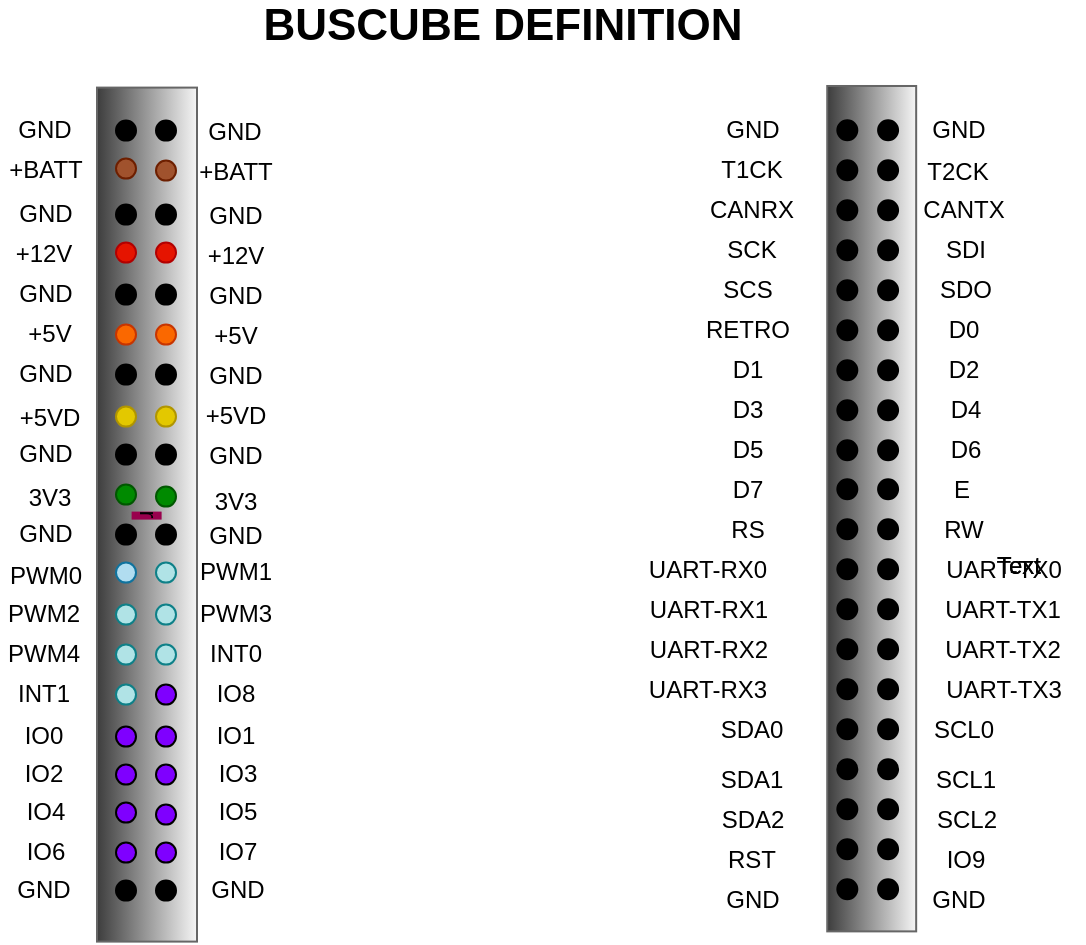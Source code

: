 <mxfile version="16.1.2" type="github" pages="4">
  <diagram id="mQI_0nkD2IU0TEgh4_OI" name="CUBEBUS">
    <mxGraphModel dx="1422" dy="3127" grid="1" gridSize="10" guides="1" tooltips="1" connect="1" arrows="1" fold="1" page="1" pageScale="1" pageWidth="827" pageHeight="1169" math="0" shadow="0">
      <root>
        <mxCell id="0" />
        <mxCell id="1" parent="0" />
        <mxCell id="iWhVY2-wixgQiCUX0KJn-4" value="" style="group" parent="1" vertex="1" connectable="0">
          <mxGeometry x="173.43" y="-2210.005" width="541.14" height="427.875" as="geometry" />
        </mxCell>
        <mxCell id="HH_CeNtuvAIVPq_1st5i-379" value="T2CK" style="text;html=1;strokeColor=none;fillColor=none;align=center;verticalAlign=middle;whiteSpace=wrap;rounded=0;shadow=0;labelBackgroundColor=#FFFFFF;sketch=0;opacity=60;rotation=0;" parent="iWhVY2-wixgQiCUX0KJn-4" vertex="1">
          <mxGeometry x="458.3" y="28.215" width="40" height="28.93" as="geometry" />
        </mxCell>
        <mxCell id="HH_CeNtuvAIVPq_1st5i-380" value="T1CK" style="text;html=1;strokeColor=none;fillColor=none;align=center;verticalAlign=middle;whiteSpace=wrap;rounded=0;shadow=0;labelBackgroundColor=#FFFFFF;sketch=0;opacity=60;rotation=0;" parent="iWhVY2-wixgQiCUX0KJn-4" vertex="1">
          <mxGeometry x="355.66" y="32.145" width="40" height="20" as="geometry" />
        </mxCell>
        <mxCell id="HH_CeNtuvAIVPq_1st5i-381" value="CANTX" style="text;html=1;strokeColor=none;fillColor=none;align=center;verticalAlign=middle;whiteSpace=wrap;rounded=0;shadow=0;labelBackgroundColor=#FFFFFF;sketch=0;opacity=60;rotation=0;" parent="iWhVY2-wixgQiCUX0KJn-4" vertex="1">
          <mxGeometry x="461.44" y="52.145" width="40" height="20" as="geometry" />
        </mxCell>
        <mxCell id="HH_CeNtuvAIVPq_1st5i-382" value="CANRX" style="text;html=1;strokeColor=none;fillColor=none;align=center;verticalAlign=middle;whiteSpace=wrap;rounded=0;shadow=0;labelBackgroundColor=#FFFFFF;sketch=0;opacity=60;rotation=0;" parent="iWhVY2-wixgQiCUX0KJn-4" vertex="1">
          <mxGeometry x="355.66" y="52.145" width="40" height="20" as="geometry" />
        </mxCell>
        <mxCell id="HH_CeNtuvAIVPq_1st5i-396" value="" style="rounded=0;whiteSpace=wrap;html=1;shadow=0;labelBackgroundColor=#99004D;sketch=0;strokeColor=#666666;fillColor=#f5f5f5;gradientColor=#3D3D3D;rotation=90;" parent="iWhVY2-wixgQiCUX0KJn-4" vertex="1">
          <mxGeometry x="224.07" y="189.115" width="422.7" height="44.47" as="geometry" />
        </mxCell>
        <mxCell id="HH_CeNtuvAIVPq_1st5i-433" value="" style="ellipse;whiteSpace=wrap;html=1;aspect=fixed;rounded=0;labelBackgroundColor=#99004D;fillColor=#000000;" parent="iWhVY2-wixgQiCUX0KJn-4" vertex="1">
          <mxGeometry x="418.23" y="17.145" width="10" height="10" as="geometry" />
        </mxCell>
        <mxCell id="HH_CeNtuvAIVPq_1st5i-434" value="" style="ellipse;whiteSpace=wrap;html=1;aspect=fixed;rounded=0;labelBackgroundColor=#99004D;fillColor=#000000;" parent="iWhVY2-wixgQiCUX0KJn-4" vertex="1">
          <mxGeometry x="438.61" y="17.145" width="10" height="10" as="geometry" />
        </mxCell>
        <mxCell id="HH_CeNtuvAIVPq_1st5i-458" value="GND" style="text;html=1;strokeColor=none;fillColor=none;align=center;verticalAlign=middle;whiteSpace=wrap;rounded=0;shadow=0;labelBackgroundColor=#FFFFFF;sketch=0;opacity=60;rotation=0;" parent="iWhVY2-wixgQiCUX0KJn-4" vertex="1">
          <mxGeometry x="456.3" y="12.145" width="45.14" height="20" as="geometry" />
        </mxCell>
        <mxCell id="HH_CeNtuvAIVPq_1st5i-480" value="" style="ellipse;whiteSpace=wrap;html=1;aspect=fixed;rounded=0;labelBackgroundColor=#99004D;fillColor=#000000;" parent="iWhVY2-wixgQiCUX0KJn-4" vertex="1">
          <mxGeometry x="418.23" y="37.145" width="10" height="10" as="geometry" />
        </mxCell>
        <mxCell id="HH_CeNtuvAIVPq_1st5i-481" value="" style="ellipse;whiteSpace=wrap;html=1;aspect=fixed;rounded=0;labelBackgroundColor=#99004D;fillColor=#000000;" parent="iWhVY2-wixgQiCUX0KJn-4" vertex="1">
          <mxGeometry x="438.61" y="37.145" width="10" height="10" as="geometry" />
        </mxCell>
        <mxCell id="HH_CeNtuvAIVPq_1st5i-482" value="" style="ellipse;whiteSpace=wrap;html=1;aspect=fixed;rounded=0;labelBackgroundColor=#99004D;fillColor=#000000;" parent="iWhVY2-wixgQiCUX0KJn-4" vertex="1">
          <mxGeometry x="418.23" y="57.145" width="10" height="10" as="geometry" />
        </mxCell>
        <mxCell id="HH_CeNtuvAIVPq_1st5i-483" value="" style="ellipse;whiteSpace=wrap;html=1;aspect=fixed;rounded=0;labelBackgroundColor=#99004D;fillColor=#000000;" parent="iWhVY2-wixgQiCUX0KJn-4" vertex="1">
          <mxGeometry x="438.61" y="57.145" width="10" height="10" as="geometry" />
        </mxCell>
        <mxCell id="HH_CeNtuvAIVPq_1st5i-484" value="" style="ellipse;whiteSpace=wrap;html=1;aspect=fixed;rounded=0;labelBackgroundColor=#99004D;fillColor=#000000;" parent="iWhVY2-wixgQiCUX0KJn-4" vertex="1">
          <mxGeometry x="418.23" y="77.145" width="10" height="10" as="geometry" />
        </mxCell>
        <mxCell id="HH_CeNtuvAIVPq_1st5i-485" value="" style="ellipse;whiteSpace=wrap;html=1;aspect=fixed;rounded=0;labelBackgroundColor=#99004D;fillColor=#000000;" parent="iWhVY2-wixgQiCUX0KJn-4" vertex="1">
          <mxGeometry x="438.61" y="77.145" width="10" height="10" as="geometry" />
        </mxCell>
        <mxCell id="HH_CeNtuvAIVPq_1st5i-486" value="" style="ellipse;whiteSpace=wrap;html=1;aspect=fixed;rounded=0;labelBackgroundColor=#99004D;fillColor=#000000;" parent="iWhVY2-wixgQiCUX0KJn-4" vertex="1">
          <mxGeometry x="418.23" y="97.145" width="10" height="10" as="geometry" />
        </mxCell>
        <mxCell id="HH_CeNtuvAIVPq_1st5i-487" value="" style="ellipse;whiteSpace=wrap;html=1;aspect=fixed;rounded=0;labelBackgroundColor=#99004D;fillColor=#000000;" parent="iWhVY2-wixgQiCUX0KJn-4" vertex="1">
          <mxGeometry x="438.61" y="97.145" width="10" height="10" as="geometry" />
        </mxCell>
        <mxCell id="HH_CeNtuvAIVPq_1st5i-488" value="" style="ellipse;whiteSpace=wrap;html=1;aspect=fixed;rounded=0;labelBackgroundColor=#99004D;fillColor=#000000;" parent="iWhVY2-wixgQiCUX0KJn-4" vertex="1">
          <mxGeometry x="418.23" y="117.145" width="10" height="10" as="geometry" />
        </mxCell>
        <mxCell id="HH_CeNtuvAIVPq_1st5i-489" value="" style="ellipse;whiteSpace=wrap;html=1;aspect=fixed;rounded=0;labelBackgroundColor=#99004D;fillColor=#000000;" parent="iWhVY2-wixgQiCUX0KJn-4" vertex="1">
          <mxGeometry x="438.61" y="117.145" width="10" height="10" as="geometry" />
        </mxCell>
        <mxCell id="HH_CeNtuvAIVPq_1st5i-490" value="" style="ellipse;whiteSpace=wrap;html=1;aspect=fixed;rounded=0;labelBackgroundColor=#99004D;fillColor=#000000;" parent="iWhVY2-wixgQiCUX0KJn-4" vertex="1">
          <mxGeometry x="418.23" y="137.145" width="10" height="10" as="geometry" />
        </mxCell>
        <mxCell id="HH_CeNtuvAIVPq_1st5i-491" value="" style="ellipse;whiteSpace=wrap;html=1;aspect=fixed;rounded=0;labelBackgroundColor=#99004D;fillColor=#000000;" parent="iWhVY2-wixgQiCUX0KJn-4" vertex="1">
          <mxGeometry x="438.61" y="137.145" width="10" height="10" as="geometry" />
        </mxCell>
        <mxCell id="HH_CeNtuvAIVPq_1st5i-492" value="" style="ellipse;whiteSpace=wrap;html=1;aspect=fixed;rounded=0;labelBackgroundColor=#99004D;fillColor=#000000;" parent="iWhVY2-wixgQiCUX0KJn-4" vertex="1">
          <mxGeometry x="418.23" y="157.145" width="10" height="10" as="geometry" />
        </mxCell>
        <mxCell id="HH_CeNtuvAIVPq_1st5i-493" value="" style="ellipse;whiteSpace=wrap;html=1;aspect=fixed;rounded=0;labelBackgroundColor=#99004D;fillColor=#000000;" parent="iWhVY2-wixgQiCUX0KJn-4" vertex="1">
          <mxGeometry x="438.61" y="157.145" width="10" height="10" as="geometry" />
        </mxCell>
        <mxCell id="HH_CeNtuvAIVPq_1st5i-494" value="" style="ellipse;whiteSpace=wrap;html=1;aspect=fixed;rounded=0;labelBackgroundColor=#99004D;fillColor=#000000;" parent="iWhVY2-wixgQiCUX0KJn-4" vertex="1">
          <mxGeometry x="418.23" y="177.145" width="10" height="10" as="geometry" />
        </mxCell>
        <mxCell id="HH_CeNtuvAIVPq_1st5i-495" value="" style="ellipse;whiteSpace=wrap;html=1;aspect=fixed;rounded=0;labelBackgroundColor=#99004D;fillColor=#000000;" parent="iWhVY2-wixgQiCUX0KJn-4" vertex="1">
          <mxGeometry x="438.61" y="177.145" width="10" height="10" as="geometry" />
        </mxCell>
        <mxCell id="HH_CeNtuvAIVPq_1st5i-502" value="" style="ellipse;whiteSpace=wrap;html=1;aspect=fixed;rounded=0;labelBackgroundColor=#99004D;fillColor=#000000;" parent="iWhVY2-wixgQiCUX0KJn-4" vertex="1">
          <mxGeometry x="418.23" y="196.615" width="10" height="10" as="geometry" />
        </mxCell>
        <mxCell id="HH_CeNtuvAIVPq_1st5i-503" value="" style="ellipse;whiteSpace=wrap;html=1;aspect=fixed;rounded=0;labelBackgroundColor=#99004D;fillColor=#000000;" parent="iWhVY2-wixgQiCUX0KJn-4" vertex="1">
          <mxGeometry x="438.61" y="196.615" width="10" height="10" as="geometry" />
        </mxCell>
        <mxCell id="HH_CeNtuvAIVPq_1st5i-504" value="" style="ellipse;whiteSpace=wrap;html=1;aspect=fixed;rounded=0;labelBackgroundColor=#99004D;fillColor=#000000;" parent="iWhVY2-wixgQiCUX0KJn-4" vertex="1">
          <mxGeometry x="418.23" y="216.615" width="10" height="10" as="geometry" />
        </mxCell>
        <mxCell id="HH_CeNtuvAIVPq_1st5i-505" value="" style="ellipse;whiteSpace=wrap;html=1;aspect=fixed;rounded=0;labelBackgroundColor=#99004D;fillColor=#000000;" parent="iWhVY2-wixgQiCUX0KJn-4" vertex="1">
          <mxGeometry x="438.61" y="216.615" width="10" height="10" as="geometry" />
        </mxCell>
        <mxCell id="HH_CeNtuvAIVPq_1st5i-506" value="" style="ellipse;whiteSpace=wrap;html=1;aspect=fixed;rounded=0;labelBackgroundColor=#99004D;fillColor=#000000;" parent="iWhVY2-wixgQiCUX0KJn-4" vertex="1">
          <mxGeometry x="418.23" y="236.615" width="10" height="10" as="geometry" />
        </mxCell>
        <mxCell id="HH_CeNtuvAIVPq_1st5i-507" value="" style="ellipse;whiteSpace=wrap;html=1;aspect=fixed;rounded=0;labelBackgroundColor=#99004D;fillColor=#000000;" parent="iWhVY2-wixgQiCUX0KJn-4" vertex="1">
          <mxGeometry x="438.61" y="236.615" width="10" height="10" as="geometry" />
        </mxCell>
        <mxCell id="HH_CeNtuvAIVPq_1st5i-508" value="" style="ellipse;whiteSpace=wrap;html=1;aspect=fixed;rounded=0;labelBackgroundColor=#99004D;fillColor=#000000;" parent="iWhVY2-wixgQiCUX0KJn-4" vertex="1">
          <mxGeometry x="418.23" y="256.615" width="10" height="10" as="geometry" />
        </mxCell>
        <mxCell id="HH_CeNtuvAIVPq_1st5i-509" value="" style="ellipse;whiteSpace=wrap;html=1;aspect=fixed;rounded=0;labelBackgroundColor=#99004D;fillColor=#000000;" parent="iWhVY2-wixgQiCUX0KJn-4" vertex="1">
          <mxGeometry x="438.61" y="256.615" width="10" height="10" as="geometry" />
        </mxCell>
        <mxCell id="HH_CeNtuvAIVPq_1st5i-510" value="" style="ellipse;whiteSpace=wrap;html=1;aspect=fixed;rounded=0;labelBackgroundColor=#99004D;fillColor=#000000;" parent="iWhVY2-wixgQiCUX0KJn-4" vertex="1">
          <mxGeometry x="418.23" y="276.615" width="10" height="10" as="geometry" />
        </mxCell>
        <mxCell id="HH_CeNtuvAIVPq_1st5i-511" value="" style="ellipse;whiteSpace=wrap;html=1;aspect=fixed;rounded=0;labelBackgroundColor=#99004D;fillColor=#000000;" parent="iWhVY2-wixgQiCUX0KJn-4" vertex="1">
          <mxGeometry x="438.61" y="276.615" width="10" height="10" as="geometry" />
        </mxCell>
        <mxCell id="HH_CeNtuvAIVPq_1st5i-512" value="" style="ellipse;whiteSpace=wrap;html=1;aspect=fixed;rounded=0;labelBackgroundColor=#99004D;fillColor=#000000;" parent="iWhVY2-wixgQiCUX0KJn-4" vertex="1">
          <mxGeometry x="418.23" y="296.615" width="10" height="10" as="geometry" />
        </mxCell>
        <mxCell id="HH_CeNtuvAIVPq_1st5i-513" value="" style="ellipse;whiteSpace=wrap;html=1;aspect=fixed;rounded=0;labelBackgroundColor=#99004D;fillColor=#000000;" parent="iWhVY2-wixgQiCUX0KJn-4" vertex="1">
          <mxGeometry x="438.61" y="296.615" width="10" height="10" as="geometry" />
        </mxCell>
        <mxCell id="HH_CeNtuvAIVPq_1st5i-514" value="" style="ellipse;whiteSpace=wrap;html=1;aspect=fixed;rounded=0;labelBackgroundColor=#99004D;fillColor=#000000;" parent="iWhVY2-wixgQiCUX0KJn-4" vertex="1">
          <mxGeometry x="418.23" y="316.615" width="10" height="10" as="geometry" />
        </mxCell>
        <mxCell id="HH_CeNtuvAIVPq_1st5i-515" value="" style="ellipse;whiteSpace=wrap;html=1;aspect=fixed;rounded=0;labelBackgroundColor=#99004D;fillColor=#000000;" parent="iWhVY2-wixgQiCUX0KJn-4" vertex="1">
          <mxGeometry x="438.61" y="316.615" width="10" height="10" as="geometry" />
        </mxCell>
        <mxCell id="HH_CeNtuvAIVPq_1st5i-516" value="" style="ellipse;whiteSpace=wrap;html=1;aspect=fixed;rounded=0;labelBackgroundColor=#99004D;fillColor=#000000;" parent="iWhVY2-wixgQiCUX0KJn-4" vertex="1">
          <mxGeometry x="418.23" y="336.615" width="10" height="10" as="geometry" />
        </mxCell>
        <mxCell id="HH_CeNtuvAIVPq_1st5i-517" value="" style="ellipse;whiteSpace=wrap;html=1;aspect=fixed;rounded=0;labelBackgroundColor=#99004D;fillColor=#000000;" parent="iWhVY2-wixgQiCUX0KJn-4" vertex="1">
          <mxGeometry x="438.61" y="336.615" width="10" height="10" as="geometry" />
        </mxCell>
        <mxCell id="HH_CeNtuvAIVPq_1st5i-518" value="" style="ellipse;whiteSpace=wrap;html=1;aspect=fixed;rounded=0;labelBackgroundColor=#99004D;fillColor=#000000;" parent="iWhVY2-wixgQiCUX0KJn-4" vertex="1">
          <mxGeometry x="418.23" y="356.615" width="10" height="10" as="geometry" />
        </mxCell>
        <mxCell id="HH_CeNtuvAIVPq_1st5i-519" value="" style="ellipse;whiteSpace=wrap;html=1;aspect=fixed;rounded=0;labelBackgroundColor=#99004D;fillColor=#000000;" parent="iWhVY2-wixgQiCUX0KJn-4" vertex="1">
          <mxGeometry x="438.61" y="356.615" width="10" height="10" as="geometry" />
        </mxCell>
        <mxCell id="HH_CeNtuvAIVPq_1st5i-520" value="GND" style="text;html=1;strokeColor=none;fillColor=none;align=center;verticalAlign=middle;whiteSpace=wrap;rounded=0;shadow=0;labelBackgroundColor=#FFFFFF;sketch=0;opacity=60;rotation=0;" parent="iWhVY2-wixgQiCUX0KJn-4" vertex="1">
          <mxGeometry x="353.09" y="12.145" width="45.14" height="20" as="geometry" />
        </mxCell>
        <mxCell id="HH_CeNtuvAIVPq_1st5i-521" value="SCL2" style="text;html=1;strokeColor=none;fillColor=none;align=center;verticalAlign=middle;whiteSpace=wrap;rounded=0;shadow=0;labelBackgroundColor=#FFFFFF;sketch=0;opacity=60;rotation=0;" parent="iWhVY2-wixgQiCUX0KJn-4" vertex="1">
          <mxGeometry x="460.33" y="356.615" width="45.14" height="20" as="geometry" />
        </mxCell>
        <mxCell id="HH_CeNtuvAIVPq_1st5i-522" value="SDA2" style="text;html=1;strokeColor=none;fillColor=none;align=center;verticalAlign=middle;whiteSpace=wrap;rounded=0;shadow=0;labelBackgroundColor=#FFFFFF;sketch=0;opacity=60;rotation=0;" parent="iWhVY2-wixgQiCUX0KJn-4" vertex="1">
          <mxGeometry x="353.09" y="356.615" width="45.14" height="20" as="geometry" />
        </mxCell>
        <mxCell id="HH_CeNtuvAIVPq_1st5i-525" value="SCK" style="text;html=1;strokeColor=none;fillColor=none;align=center;verticalAlign=middle;whiteSpace=wrap;rounded=0;shadow=0;labelBackgroundColor=#FFFFFF;sketch=0;opacity=60;rotation=0;" parent="iWhVY2-wixgQiCUX0KJn-4" vertex="1">
          <mxGeometry x="355.66" y="72.145" width="40" height="20" as="geometry" />
        </mxCell>
        <mxCell id="HH_CeNtuvAIVPq_1st5i-526" value="SDI" style="text;html=1;strokeColor=none;fillColor=none;align=center;verticalAlign=middle;whiteSpace=wrap;rounded=0;shadow=0;labelBackgroundColor=#FFFFFF;sketch=0;opacity=60;rotation=0;" parent="iWhVY2-wixgQiCUX0KJn-4" vertex="1">
          <mxGeometry x="453.75" y="72.145" width="57.79" height="20" as="geometry" />
        </mxCell>
        <mxCell id="HH_CeNtuvAIVPq_1st5i-527" value="SCS" style="text;html=1;strokeColor=none;fillColor=none;align=center;verticalAlign=middle;whiteSpace=wrap;rounded=0;shadow=0;labelBackgroundColor=#FFFFFF;sketch=0;opacity=60;rotation=0;" parent="iWhVY2-wixgQiCUX0KJn-4" vertex="1">
          <mxGeometry x="353.09" y="92.145" width="40" height="20" as="geometry" />
        </mxCell>
        <mxCell id="HH_CeNtuvAIVPq_1st5i-528" value="SDO" style="text;html=1;strokeColor=none;fillColor=none;align=center;verticalAlign=middle;whiteSpace=wrap;rounded=0;shadow=0;labelBackgroundColor=#FFFFFF;sketch=0;opacity=60;rotation=0;" parent="iWhVY2-wixgQiCUX0KJn-4" vertex="1">
          <mxGeometry x="462.65" y="92.145" width="40" height="20" as="geometry" />
        </mxCell>
        <mxCell id="HH_CeNtuvAIVPq_1st5i-530" value="RETRO" style="text;html=1;strokeColor=none;fillColor=none;align=center;verticalAlign=middle;whiteSpace=wrap;rounded=0;shadow=0;labelBackgroundColor=#FFFFFF;sketch=0;opacity=60;rotation=0;" parent="iWhVY2-wixgQiCUX0KJn-4" vertex="1">
          <mxGeometry x="353.59" y="112.145" width="40" height="20" as="geometry" />
        </mxCell>
        <mxCell id="HH_CeNtuvAIVPq_1st5i-531" value="D0" style="text;html=1;strokeColor=none;fillColor=none;align=center;verticalAlign=middle;whiteSpace=wrap;rounded=0;shadow=0;labelBackgroundColor=#FFFFFF;sketch=0;opacity=60;rotation=0;" parent="iWhVY2-wixgQiCUX0KJn-4" vertex="1">
          <mxGeometry x="461.44" y="112.145" width="40" height="20" as="geometry" />
        </mxCell>
        <mxCell id="HH_CeNtuvAIVPq_1st5i-532" value="D1" style="text;html=1;strokeColor=none;fillColor=none;align=center;verticalAlign=middle;whiteSpace=wrap;rounded=0;shadow=0;labelBackgroundColor=#FFFFFF;sketch=0;opacity=60;rotation=0;" parent="iWhVY2-wixgQiCUX0KJn-4" vertex="1">
          <mxGeometry x="353.09" y="132.145" width="40" height="20" as="geometry" />
        </mxCell>
        <mxCell id="HH_CeNtuvAIVPq_1st5i-534" value="D2" style="text;html=1;strokeColor=none;fillColor=none;align=center;verticalAlign=middle;whiteSpace=wrap;rounded=0;shadow=0;labelBackgroundColor=#FFFFFF;sketch=0;opacity=60;rotation=0;" parent="iWhVY2-wixgQiCUX0KJn-4" vertex="1">
          <mxGeometry x="461.44" y="132.145" width="40" height="20" as="geometry" />
        </mxCell>
        <mxCell id="HH_CeNtuvAIVPq_1st5i-535" value="D3" style="text;html=1;strokeColor=none;fillColor=none;align=center;verticalAlign=middle;whiteSpace=wrap;rounded=0;shadow=0;labelBackgroundColor=#FFFFFF;sketch=0;opacity=60;rotation=0;" parent="iWhVY2-wixgQiCUX0KJn-4" vertex="1">
          <mxGeometry x="353.59" y="152.145" width="40" height="20" as="geometry" />
        </mxCell>
        <mxCell id="HH_CeNtuvAIVPq_1st5i-536" value="D5" style="text;html=1;strokeColor=none;fillColor=none;align=center;verticalAlign=middle;whiteSpace=wrap;rounded=0;shadow=0;labelBackgroundColor=#FFFFFF;sketch=0;opacity=60;rotation=0;" parent="iWhVY2-wixgQiCUX0KJn-4" vertex="1">
          <mxGeometry x="353.59" y="172.145" width="40" height="20" as="geometry" />
        </mxCell>
        <mxCell id="HH_CeNtuvAIVPq_1st5i-537" value="D4" style="text;html=1;strokeColor=none;fillColor=none;align=center;verticalAlign=middle;whiteSpace=wrap;rounded=0;shadow=0;labelBackgroundColor=#FFFFFF;sketch=0;opacity=60;rotation=0;" parent="iWhVY2-wixgQiCUX0KJn-4" vertex="1">
          <mxGeometry x="462.3" y="152.145" width="40" height="20" as="geometry" />
        </mxCell>
        <mxCell id="HH_CeNtuvAIVPq_1st5i-538" value="D6" style="text;html=1;strokeColor=none;fillColor=none;align=center;verticalAlign=middle;whiteSpace=wrap;rounded=0;shadow=0;labelBackgroundColor=#FFFFFF;sketch=0;opacity=60;rotation=0;" parent="iWhVY2-wixgQiCUX0KJn-4" vertex="1">
          <mxGeometry x="462.3" y="172.145" width="40" height="20" as="geometry" />
        </mxCell>
        <mxCell id="HH_CeNtuvAIVPq_1st5i-539" value="D7" style="text;html=1;strokeColor=none;fillColor=none;align=center;verticalAlign=middle;whiteSpace=wrap;rounded=0;shadow=0;labelBackgroundColor=#FFFFFF;sketch=0;opacity=60;rotation=0;" parent="iWhVY2-wixgQiCUX0KJn-4" vertex="1">
          <mxGeometry x="353.09" y="192.145" width="40" height="20" as="geometry" />
        </mxCell>
        <mxCell id="HH_CeNtuvAIVPq_1st5i-540" value="RS" style="text;html=1;strokeColor=none;fillColor=none;align=center;verticalAlign=middle;whiteSpace=wrap;rounded=0;shadow=0;labelBackgroundColor=#FFFFFF;sketch=0;opacity=60;rotation=0;" parent="iWhVY2-wixgQiCUX0KJn-4" vertex="1">
          <mxGeometry x="353.59" y="212.145" width="40" height="20" as="geometry" />
        </mxCell>
        <mxCell id="HH_CeNtuvAIVPq_1st5i-542" value="E" style="text;html=1;strokeColor=none;fillColor=none;align=center;verticalAlign=middle;whiteSpace=wrap;rounded=0;shadow=0;labelBackgroundColor=#FFFFFF;sketch=0;opacity=60;rotation=0;" parent="iWhVY2-wixgQiCUX0KJn-4" vertex="1">
          <mxGeometry x="460.94" y="191.615" width="40" height="20" as="geometry" />
        </mxCell>
        <mxCell id="HH_CeNtuvAIVPq_1st5i-543" value="RW" style="text;html=1;strokeColor=none;fillColor=none;align=center;verticalAlign=middle;whiteSpace=wrap;rounded=0;shadow=0;labelBackgroundColor=#FFFFFF;sketch=0;opacity=60;rotation=0;" parent="iWhVY2-wixgQiCUX0KJn-4" vertex="1">
          <mxGeometry x="461.44" y="211.615" width="40" height="20" as="geometry" />
        </mxCell>
        <mxCell id="HH_CeNtuvAIVPq_1st5i-545" value="UART-RX0" style="text;html=1;strokeColor=none;fillColor=none;align=center;verticalAlign=middle;whiteSpace=wrap;rounded=0;shadow=0;labelBackgroundColor=#FFFFFF;sketch=0;opacity=60;rotation=0;" parent="iWhVY2-wixgQiCUX0KJn-4" vertex="1">
          <mxGeometry x="313.45" y="232.145" width="80.14" height="20" as="geometry" />
        </mxCell>
        <mxCell id="HH_CeNtuvAIVPq_1st5i-546" value="UART-RX1" style="text;html=1;strokeColor=none;fillColor=none;align=center;verticalAlign=middle;whiteSpace=wrap;rounded=0;shadow=0;labelBackgroundColor=#FFFFFF;sketch=0;opacity=60;rotation=0;" parent="iWhVY2-wixgQiCUX0KJn-4" vertex="1">
          <mxGeometry x="318.13" y="252.145" width="70.64" height="20" as="geometry" />
        </mxCell>
        <mxCell id="HH_CeNtuvAIVPq_1st5i-547" value="&lt;div&gt;UART-RX2&lt;/div&gt;" style="text;html=1;strokeColor=none;fillColor=none;align=center;verticalAlign=middle;whiteSpace=wrap;rounded=0;shadow=0;labelBackgroundColor=#FFFFFF;sketch=0;opacity=60;rotation=0;" parent="iWhVY2-wixgQiCUX0KJn-4" vertex="1">
          <mxGeometry x="313.45" y="272.145" width="80.64" height="20" as="geometry" />
        </mxCell>
        <mxCell id="HH_CeNtuvAIVPq_1st5i-548" value="UART-RX3" style="text;html=1;strokeColor=none;fillColor=none;align=center;verticalAlign=middle;whiteSpace=wrap;rounded=0;shadow=0;labelBackgroundColor=#FFFFFF;sketch=0;opacity=60;rotation=0;" parent="iWhVY2-wixgQiCUX0KJn-4" vertex="1">
          <mxGeometry x="313.45" y="292.145" width="80.14" height="20" as="geometry" />
        </mxCell>
        <mxCell id="HH_CeNtuvAIVPq_1st5i-549" value="SDA1" style="text;html=1;strokeColor=none;fillColor=none;align=center;verticalAlign=middle;whiteSpace=wrap;rounded=0;shadow=0;labelBackgroundColor=#FFFFFF;sketch=0;opacity=60;rotation=0;" parent="iWhVY2-wixgQiCUX0KJn-4" vertex="1">
          <mxGeometry x="355.66" y="336.615" width="40" height="20.53" as="geometry" />
        </mxCell>
        <mxCell id="HH_CeNtuvAIVPq_1st5i-550" value="UART-TX0" style="text;html=1;strokeColor=none;fillColor=none;align=center;verticalAlign=middle;whiteSpace=wrap;rounded=0;shadow=0;labelBackgroundColor=#FFFFFF;sketch=0;opacity=60;rotation=0;" parent="iWhVY2-wixgQiCUX0KJn-4" vertex="1">
          <mxGeometry x="461.44" y="232.145" width="79.7" height="20" as="geometry" />
        </mxCell>
        <mxCell id="HH_CeNtuvAIVPq_1st5i-551" value="UART-TX1" style="text;html=1;strokeColor=none;fillColor=none;align=center;verticalAlign=middle;whiteSpace=wrap;rounded=0;shadow=0;labelBackgroundColor=#FFFFFF;sketch=0;opacity=60;rotation=0;" parent="iWhVY2-wixgQiCUX0KJn-4" vertex="1">
          <mxGeometry x="461.94" y="252.145" width="79.2" height="20" as="geometry" />
        </mxCell>
        <mxCell id="HH_CeNtuvAIVPq_1st5i-552" value="UART-TX2" style="text;html=1;strokeColor=none;fillColor=none;align=center;verticalAlign=middle;whiteSpace=wrap;rounded=0;shadow=0;labelBackgroundColor=#FFFFFF;sketch=0;opacity=60;rotation=0;" parent="iWhVY2-wixgQiCUX0KJn-4" vertex="1">
          <mxGeometry x="461.94" y="272.145" width="79.2" height="20" as="geometry" />
        </mxCell>
        <mxCell id="HH_CeNtuvAIVPq_1st5i-553" value="UART-TX3" style="text;html=1;strokeColor=none;fillColor=none;align=center;verticalAlign=middle;whiteSpace=wrap;rounded=0;shadow=0;labelBackgroundColor=#FFFFFF;sketch=0;opacity=60;rotation=0;" parent="iWhVY2-wixgQiCUX0KJn-4" vertex="1">
          <mxGeometry x="466.69" y="292.145" width="69.7" height="20" as="geometry" />
        </mxCell>
        <mxCell id="HH_CeNtuvAIVPq_1st5i-554" value="SCL1" style="text;html=1;strokeColor=none;fillColor=none;align=center;verticalAlign=middle;whiteSpace=wrap;rounded=0;shadow=0;labelBackgroundColor=#FFFFFF;sketch=0;opacity=60;rotation=0;" parent="iWhVY2-wixgQiCUX0KJn-4" vertex="1">
          <mxGeometry x="462.9" y="336.615" width="40" height="20" as="geometry" />
        </mxCell>
        <mxCell id="HH_CeNtuvAIVPq_1st5i-555" value="SDA0" style="text;html=1;strokeColor=none;fillColor=none;align=center;verticalAlign=middle;whiteSpace=wrap;rounded=0;shadow=0;labelBackgroundColor=#FFFFFF;sketch=0;opacity=60;rotation=0;" parent="iWhVY2-wixgQiCUX0KJn-4" vertex="1">
          <mxGeometry x="355.66" y="312.145" width="40" height="20" as="geometry" />
        </mxCell>
        <mxCell id="HH_CeNtuvAIVPq_1st5i-556" value="SCL0" style="text;html=1;strokeColor=none;fillColor=none;align=center;verticalAlign=middle;whiteSpace=wrap;rounded=0;shadow=0;labelBackgroundColor=#FFFFFF;sketch=0;opacity=60;rotation=0;" parent="iWhVY2-wixgQiCUX0KJn-4" vertex="1">
          <mxGeometry x="461.94" y="312.145" width="40" height="20" as="geometry" />
        </mxCell>
        <mxCell id="HH_CeNtuvAIVPq_1st5i-557" value="" style="ellipse;whiteSpace=wrap;html=1;aspect=fixed;rounded=0;labelBackgroundColor=#99004D;fillColor=#000000;" parent="iWhVY2-wixgQiCUX0KJn-4" vertex="1">
          <mxGeometry x="418.23" y="376.615" width="10" height="10" as="geometry" />
        </mxCell>
        <mxCell id="HH_CeNtuvAIVPq_1st5i-558" value="" style="ellipse;whiteSpace=wrap;html=1;aspect=fixed;rounded=0;labelBackgroundColor=#99004D;fillColor=#000000;" parent="iWhVY2-wixgQiCUX0KJn-4" vertex="1">
          <mxGeometry x="438.61" y="376.615" width="10" height="10" as="geometry" />
        </mxCell>
        <mxCell id="HH_CeNtuvAIVPq_1st5i-559" value="" style="ellipse;whiteSpace=wrap;html=1;aspect=fixed;rounded=0;labelBackgroundColor=#99004D;fillColor=#000000;" parent="iWhVY2-wixgQiCUX0KJn-4" vertex="1">
          <mxGeometry x="418.23" y="396.615" width="10" height="10" as="geometry" />
        </mxCell>
        <mxCell id="HH_CeNtuvAIVPq_1st5i-560" value="" style="ellipse;whiteSpace=wrap;html=1;aspect=fixed;rounded=0;labelBackgroundColor=#99004D;fillColor=#000000;" parent="iWhVY2-wixgQiCUX0KJn-4" vertex="1">
          <mxGeometry x="438.61" y="396.615" width="10" height="10" as="geometry" />
        </mxCell>
        <mxCell id="HH_CeNtuvAIVPq_1st5i-561" value="GND" style="text;html=1;strokeColor=none;fillColor=none;align=center;verticalAlign=middle;whiteSpace=wrap;rounded=0;shadow=0;labelBackgroundColor=#FFFFFF;sketch=0;opacity=60;rotation=0;" parent="iWhVY2-wixgQiCUX0KJn-4" vertex="1">
          <mxGeometry x="456.3" y="396.615" width="45.14" height="20" as="geometry" />
        </mxCell>
        <mxCell id="HH_CeNtuvAIVPq_1st5i-562" value="GND" style="text;html=1;strokeColor=none;fillColor=none;align=center;verticalAlign=middle;whiteSpace=wrap;rounded=0;shadow=0;labelBackgroundColor=#FFFFFF;sketch=0;opacity=60;rotation=0;" parent="iWhVY2-wixgQiCUX0KJn-4" vertex="1">
          <mxGeometry x="353.09" y="396.615" width="45.14" height="20" as="geometry" />
        </mxCell>
        <mxCell id="HH_CeNtuvAIVPq_1st5i-563" value="RST" style="text;html=1;strokeColor=none;fillColor=none;align=center;verticalAlign=middle;whiteSpace=wrap;rounded=0;shadow=0;labelBackgroundColor=#FFFFFF;sketch=0;opacity=60;rotation=0;" parent="iWhVY2-wixgQiCUX0KJn-4" vertex="1">
          <mxGeometry x="355.66" y="376.615" width="40" height="20" as="geometry" />
        </mxCell>
        <mxCell id="HH_CeNtuvAIVPq_1st5i-564" value="IO9" style="text;html=1;strokeColor=none;fillColor=none;align=center;verticalAlign=middle;whiteSpace=wrap;rounded=0;shadow=0;labelBackgroundColor=#FFFFFF;sketch=0;opacity=60;rotation=0;" parent="iWhVY2-wixgQiCUX0KJn-4" vertex="1">
          <mxGeometry x="462.9" y="376.615" width="40" height="20" as="geometry" />
        </mxCell>
        <mxCell id="QnXPBDvCi1BZ3CS_fNHD-2" value="" style="group;rotation=90;" parent="iWhVY2-wixgQiCUX0KJn-4" vertex="1" connectable="0">
          <mxGeometry x="-143.43" y="144.305" width="427" height="140.14" as="geometry" />
        </mxCell>
        <mxCell id="HH_CeNtuvAIVPq_1st5i-226" value="r" style="rounded=0;whiteSpace=wrap;html=1;shadow=0;labelBackgroundColor=#99004D;sketch=0;strokeColor=#666666;fillColor=#f5f5f5;gradientColor=#3D3D3D;rotation=90;" parent="QnXPBDvCi1BZ3CS_fNHD-2" vertex="1">
          <mxGeometry x="3" y="45" width="427" height="50" as="geometry" />
        </mxCell>
        <mxCell id="HH_CeNtuvAIVPq_1st5i-155" value="" style="verticalLabelPosition=bottom;verticalAlign=top;html=1;shape=mxgraph.basic.donut;dx=25;rounded=0;labelBackgroundColor=#99004D;fillColor=#a0522d;strokeColor=#6D1F00;fontColor=#ffffff;rotation=90;" parent="QnXPBDvCi1BZ3CS_fNHD-2" vertex="1">
          <mxGeometry x="221" y="-107" width="10" height="10" as="geometry" />
        </mxCell>
        <mxCell id="HH_CeNtuvAIVPq_1st5i-159" value="" style="ellipse;whiteSpace=wrap;html=1;aspect=fixed;rounded=0;labelBackgroundColor=#99004D;fillColor=#000000;rotation=90;" parent="QnXPBDvCi1BZ3CS_fNHD-2" vertex="1">
          <mxGeometry x="221" y="-85" width="10" height="10" as="geometry" />
        </mxCell>
        <mxCell id="HH_CeNtuvAIVPq_1st5i-160" value="" style="ellipse;whiteSpace=wrap;html=1;aspect=fixed;rounded=0;labelBackgroundColor=#99004D;fillColor=#000000;rotation=90;" parent="QnXPBDvCi1BZ3CS_fNHD-2" vertex="1">
          <mxGeometry x="201" y="-85" width="10" height="10" as="geometry" />
        </mxCell>
        <mxCell id="HH_CeNtuvAIVPq_1st5i-162" value="" style="verticalLabelPosition=bottom;verticalAlign=top;html=1;shape=mxgraph.basic.donut;dx=25;rounded=0;labelBackgroundColor=#99004D;fillColor=#e51400;strokeColor=#B20000;fontColor=#ffffff;rotation=90;" parent="QnXPBDvCi1BZ3CS_fNHD-2" vertex="1">
          <mxGeometry x="221" y="-66" width="10" height="10" as="geometry" />
        </mxCell>
        <mxCell id="HH_CeNtuvAIVPq_1st5i-163" value="" style="verticalLabelPosition=bottom;verticalAlign=top;html=1;shape=mxgraph.basic.donut;dx=25;rounded=0;labelBackgroundColor=#99004D;fillColor=#e51400;strokeColor=#B20000;fontColor=#ffffff;rotation=90;" parent="QnXPBDvCi1BZ3CS_fNHD-2" vertex="1">
          <mxGeometry x="201" y="-66" width="10" height="10" as="geometry" />
        </mxCell>
        <mxCell id="HH_CeNtuvAIVPq_1st5i-164" value="" style="ellipse;whiteSpace=wrap;html=1;aspect=fixed;rounded=0;labelBackgroundColor=#99004D;fillColor=#000000;rotation=90;" parent="QnXPBDvCi1BZ3CS_fNHD-2" vertex="1">
          <mxGeometry x="221" y="-45" width="10" height="10" as="geometry" />
        </mxCell>
        <mxCell id="HH_CeNtuvAIVPq_1st5i-165" value="" style="ellipse;whiteSpace=wrap;html=1;aspect=fixed;rounded=0;labelBackgroundColor=#99004D;fillColor=#000000;rotation=90;" parent="QnXPBDvCi1BZ3CS_fNHD-2" vertex="1">
          <mxGeometry x="201" y="-45" width="10" height="10" as="geometry" />
        </mxCell>
        <mxCell id="HH_CeNtuvAIVPq_1st5i-166" value="" style="verticalLabelPosition=bottom;verticalAlign=top;html=1;shape=mxgraph.basic.donut;dx=25;rounded=0;labelBackgroundColor=#99004D;fillColor=#fa6800;strokeColor=#C73500;fontColor=#ffffff;rotation=90;" parent="QnXPBDvCi1BZ3CS_fNHD-2" vertex="1">
          <mxGeometry x="221" y="-25" width="10" height="10" as="geometry" />
        </mxCell>
        <mxCell id="HH_CeNtuvAIVPq_1st5i-167" value="" style="verticalLabelPosition=bottom;verticalAlign=top;html=1;shape=mxgraph.basic.donut;dx=25;rounded=0;labelBackgroundColor=#99004D;fillColor=#fa6800;strokeColor=#C73500;fontColor=#ffffff;rotation=90;" parent="QnXPBDvCi1BZ3CS_fNHD-2" vertex="1">
          <mxGeometry x="201" y="-25" width="10" height="10" as="geometry" />
        </mxCell>
        <mxCell id="HH_CeNtuvAIVPq_1st5i-168" value="" style="ellipse;whiteSpace=wrap;html=1;aspect=fixed;rounded=0;labelBackgroundColor=#99004D;fillColor=#000000;rotation=90;" parent="QnXPBDvCi1BZ3CS_fNHD-2" vertex="1">
          <mxGeometry x="221" y="-5" width="10" height="10" as="geometry" />
        </mxCell>
        <mxCell id="HH_CeNtuvAIVPq_1st5i-169" value="" style="ellipse;whiteSpace=wrap;html=1;aspect=fixed;rounded=0;labelBackgroundColor=#99004D;fillColor=#000000;rotation=90;" parent="QnXPBDvCi1BZ3CS_fNHD-2" vertex="1">
          <mxGeometry x="201" y="-5" width="10" height="10" as="geometry" />
        </mxCell>
        <mxCell id="HH_CeNtuvAIVPq_1st5i-170" value="" style="verticalLabelPosition=bottom;verticalAlign=top;html=1;shape=mxgraph.basic.donut;dx=25;rounded=0;labelBackgroundColor=#99004D;fillColor=#e3c800;strokeColor=#B09500;fontColor=#ffffff;rotation=90;" parent="QnXPBDvCi1BZ3CS_fNHD-2" vertex="1">
          <mxGeometry x="221" y="16" width="10" height="10" as="geometry" />
        </mxCell>
        <mxCell id="HH_CeNtuvAIVPq_1st5i-171" value="" style="verticalLabelPosition=bottom;verticalAlign=top;html=1;shape=mxgraph.basic.donut;dx=25;rounded=0;labelBackgroundColor=#99004D;fillColor=#e3c800;strokeColor=#B09500;fontColor=#ffffff;rotation=90;" parent="QnXPBDvCi1BZ3CS_fNHD-2" vertex="1">
          <mxGeometry x="201" y="16" width="10" height="10" as="geometry" />
        </mxCell>
        <mxCell id="HH_CeNtuvAIVPq_1st5i-172" value="" style="ellipse;whiteSpace=wrap;html=1;aspect=fixed;rounded=0;labelBackgroundColor=#99004D;fillColor=#000000;rotation=90;" parent="QnXPBDvCi1BZ3CS_fNHD-2" vertex="1">
          <mxGeometry x="221" y="35" width="10" height="10" as="geometry" />
        </mxCell>
        <mxCell id="HH_CeNtuvAIVPq_1st5i-173" value="" style="ellipse;whiteSpace=wrap;html=1;aspect=fixed;rounded=0;labelBackgroundColor=#99004D;fillColor=#000000;rotation=90;" parent="QnXPBDvCi1BZ3CS_fNHD-2" vertex="1">
          <mxGeometry x="201" y="35" width="10" height="10" as="geometry" />
        </mxCell>
        <mxCell id="HH_CeNtuvAIVPq_1st5i-175" value="" style="verticalLabelPosition=bottom;verticalAlign=top;html=1;shape=mxgraph.basic.donut;dx=5;rounded=0;labelBackgroundColor=#99004D;fillColor=#a0522d;strokeColor=#6D1F00;fontColor=#ffffff;rotation=90;" parent="QnXPBDvCi1BZ3CS_fNHD-2" vertex="1">
          <mxGeometry x="201" y="-108" width="10" height="10" as="geometry" />
        </mxCell>
        <mxCell id="HH_CeNtuvAIVPq_1st5i-177" value="" style="verticalLabelPosition=bottom;verticalAlign=top;html=1;shape=mxgraph.basic.donut;dx=25;rounded=0;labelBackgroundColor=#99004D;fillColor=#008a00;strokeColor=#005700;fontColor=#ffffff;rotation=90;" parent="QnXPBDvCi1BZ3CS_fNHD-2" vertex="1">
          <mxGeometry x="221" y="56" width="10" height="10" as="geometry" />
        </mxCell>
        <mxCell id="HH_CeNtuvAIVPq_1st5i-178" value="" style="ellipse;whiteSpace=wrap;html=1;aspect=fixed;rounded=0;labelBackgroundColor=#99004D;fillColor=#000000;rotation=90;" parent="QnXPBDvCi1BZ3CS_fNHD-2" vertex="1">
          <mxGeometry x="221" y="75" width="10" height="10" as="geometry" />
        </mxCell>
        <mxCell id="HH_CeNtuvAIVPq_1st5i-179" value="" style="ellipse;whiteSpace=wrap;html=1;aspect=fixed;rounded=0;labelBackgroundColor=#99004D;fillColor=#000000;rotation=90;" parent="QnXPBDvCi1BZ3CS_fNHD-2" vertex="1">
          <mxGeometry x="201" y="75" width="10" height="10" as="geometry" />
        </mxCell>
        <mxCell id="HH_CeNtuvAIVPq_1st5i-180" value="" style="verticalLabelPosition=bottom;verticalAlign=top;html=1;shape=mxgraph.basic.donut;dx=25;rounded=0;labelBackgroundColor=#99004D;fillColor=#b0e3e6;strokeColor=#0e8088;rotation=90;" parent="QnXPBDvCi1BZ3CS_fNHD-2" vertex="1">
          <mxGeometry x="221" y="94" width="10" height="10" as="geometry" />
        </mxCell>
        <mxCell id="HH_CeNtuvAIVPq_1st5i-181" value="" style="verticalLabelPosition=bottom;verticalAlign=top;html=1;shape=mxgraph.basic.donut;dx=25;rounded=0;labelBackgroundColor=#99004D;fillColor=#b1ddf0;strokeColor=#10739e;rotation=90;" parent="QnXPBDvCi1BZ3CS_fNHD-2" vertex="1">
          <mxGeometry x="201" y="94" width="10" height="10" as="geometry" />
        </mxCell>
        <mxCell id="HH_CeNtuvAIVPq_1st5i-182" value="" style="ellipse;whiteSpace=wrap;html=1;aspect=fixed;rounded=0;labelBackgroundColor=#99004D;fillColor=#b0e3e6;strokeColor=#0e8088;rotation=90;" parent="QnXPBDvCi1BZ3CS_fNHD-2" vertex="1">
          <mxGeometry x="221" y="115" width="10" height="10" as="geometry" />
        </mxCell>
        <mxCell id="HH_CeNtuvAIVPq_1st5i-183" value="" style="ellipse;whiteSpace=wrap;html=1;aspect=fixed;rounded=0;labelBackgroundColor=#99004D;fillColor=#b0e3e6;strokeColor=#0e8088;direction=south;rotation=90;" parent="QnXPBDvCi1BZ3CS_fNHD-2" vertex="1">
          <mxGeometry x="201" y="115" width="10" height="10" as="geometry" />
        </mxCell>
        <mxCell id="HH_CeNtuvAIVPq_1st5i-185" value="" style="verticalLabelPosition=bottom;verticalAlign=top;html=1;shape=mxgraph.basic.donut;dx=25;rounded=0;labelBackgroundColor=#99004D;fillColor=#b0e3e6;strokeColor=#0e8088;rotation=90;" parent="QnXPBDvCi1BZ3CS_fNHD-2" vertex="1">
          <mxGeometry x="201" y="135" width="10" height="10" as="geometry" />
        </mxCell>
        <mxCell id="HH_CeNtuvAIVPq_1st5i-186" value="" style="ellipse;whiteSpace=wrap;html=1;aspect=fixed;rounded=0;labelBackgroundColor=#99004D;fillColor=#7F00FF;rotation=90;" parent="QnXPBDvCi1BZ3CS_fNHD-2" vertex="1">
          <mxGeometry x="221" y="155" width="10" height="10" as="geometry" />
        </mxCell>
        <mxCell id="HH_CeNtuvAIVPq_1st5i-187" value="" style="ellipse;whiteSpace=wrap;html=1;aspect=fixed;rounded=0;labelBackgroundColor=#99004D;fillColor=#b0e3e6;strokeColor=#0e8088;rotation=90;" parent="QnXPBDvCi1BZ3CS_fNHD-2" vertex="1">
          <mxGeometry x="201" y="155" width="10" height="10" as="geometry" />
        </mxCell>
        <mxCell id="HH_CeNtuvAIVPq_1st5i-188" value="" style="verticalLabelPosition=bottom;verticalAlign=top;html=1;shape=mxgraph.basic.donut;dx=25;rounded=0;labelBackgroundColor=#99004D;fillColor=#7F00FF;rotation=90;" parent="QnXPBDvCi1BZ3CS_fNHD-2" vertex="1">
          <mxGeometry x="221" y="176" width="10" height="10" as="geometry" />
        </mxCell>
        <mxCell id="HH_CeNtuvAIVPq_1st5i-189" value="" style="verticalLabelPosition=bottom;verticalAlign=top;html=1;shape=mxgraph.basic.donut;dx=25;rounded=0;labelBackgroundColor=#99004D;fillColor=#7F00FF;rotation=90;" parent="QnXPBDvCi1BZ3CS_fNHD-2" vertex="1">
          <mxGeometry x="201" y="176" width="10" height="10" as="geometry" />
        </mxCell>
        <mxCell id="HH_CeNtuvAIVPq_1st5i-190" value="" style="ellipse;whiteSpace=wrap;html=1;aspect=fixed;rounded=0;labelBackgroundColor=#99004D;fillColor=#7F00FF;rotation=90;" parent="QnXPBDvCi1BZ3CS_fNHD-2" vertex="1">
          <mxGeometry x="221" y="195" width="10" height="10" as="geometry" />
        </mxCell>
        <mxCell id="HH_CeNtuvAIVPq_1st5i-191" value="" style="ellipse;whiteSpace=wrap;html=1;aspect=fixed;rounded=0;labelBackgroundColor=#99004D;fillColor=#7F00FF;rotation=90;" parent="QnXPBDvCi1BZ3CS_fNHD-2" vertex="1">
          <mxGeometry x="201" y="195" width="10" height="10" as="geometry" />
        </mxCell>
        <mxCell id="HH_CeNtuvAIVPq_1st5i-192" value="" style="verticalLabelPosition=bottom;verticalAlign=top;html=1;shape=mxgraph.basic.donut;dx=5;rounded=0;labelBackgroundColor=#99004D;fillColor=#008a00;strokeColor=#005700;fontColor=#ffffff;rotation=90;" parent="QnXPBDvCi1BZ3CS_fNHD-2" vertex="1">
          <mxGeometry x="201" y="55" width="10" height="10" as="geometry" />
        </mxCell>
        <mxCell id="HH_CeNtuvAIVPq_1st5i-193" value="" style="verticalLabelPosition=bottom;verticalAlign=top;html=1;shape=mxgraph.basic.donut;dx=25;rounded=0;labelBackgroundColor=#99004D;fontColor=#ffffff;fillColor=#7F00FF;rotation=90;" parent="QnXPBDvCi1BZ3CS_fNHD-2" vertex="1">
          <mxGeometry x="221" y="215" width="10" height="10" as="geometry" />
        </mxCell>
        <mxCell id="HH_CeNtuvAIVPq_1st5i-194" value="" style="ellipse;whiteSpace=wrap;html=1;aspect=fixed;rounded=0;labelBackgroundColor=#99004D;fillColor=#7F00FF;rotation=90;" parent="QnXPBDvCi1BZ3CS_fNHD-2" vertex="1">
          <mxGeometry x="221" y="234" width="10" height="10" as="geometry" />
        </mxCell>
        <mxCell id="HH_CeNtuvAIVPq_1st5i-195" value="" style="ellipse;whiteSpace=wrap;html=1;aspect=fixed;rounded=0;labelBackgroundColor=#99004D;fillColor=#7F00FF;rotation=90;" parent="QnXPBDvCi1BZ3CS_fNHD-2" vertex="1">
          <mxGeometry x="201" y="234" width="10" height="10" as="geometry" />
        </mxCell>
        <mxCell id="HH_CeNtuvAIVPq_1st5i-196" value="" style="verticalLabelPosition=bottom;verticalAlign=top;html=1;shape=mxgraph.basic.donut;dx=25;rounded=0;labelBackgroundColor=#99004D;fontColor=#ffffff;fillColor=#000000;rotation=90;" parent="QnXPBDvCi1BZ3CS_fNHD-2" vertex="1">
          <mxGeometry x="221" y="253" width="10" height="10" as="geometry" />
        </mxCell>
        <mxCell id="HH_CeNtuvAIVPq_1st5i-197" value="" style="verticalLabelPosition=bottom;verticalAlign=top;html=1;shape=mxgraph.basic.donut;dx=25;rounded=0;labelBackgroundColor=#99004D;fontColor=#ffffff;fillColor=#000000;rotation=90;" parent="QnXPBDvCi1BZ3CS_fNHD-2" vertex="1">
          <mxGeometry x="201" y="253" width="10" height="10" as="geometry" />
        </mxCell>
        <mxCell id="HH_CeNtuvAIVPq_1st5i-198" value="" style="ellipse;whiteSpace=wrap;html=1;aspect=fixed;rounded=0;labelBackgroundColor=#99004D;fillColor=#000000;rotation=90;" parent="QnXPBDvCi1BZ3CS_fNHD-2" vertex="1">
          <mxGeometry x="221" y="-127" width="10" height="10" as="geometry" />
        </mxCell>
        <mxCell id="HH_CeNtuvAIVPq_1st5i-199" value="" style="ellipse;whiteSpace=wrap;html=1;aspect=fixed;rounded=0;labelBackgroundColor=#99004D;fillColor=#000000;rotation=90;" parent="QnXPBDvCi1BZ3CS_fNHD-2" vertex="1">
          <mxGeometry x="201" y="-127" width="10" height="10" as="geometry" />
        </mxCell>
        <mxCell id="HH_CeNtuvAIVPq_1st5i-208" value="" style="verticalLabelPosition=bottom;verticalAlign=top;html=1;shape=mxgraph.basic.donut;dx=5;rounded=0;labelBackgroundColor=#99004D;fontColor=#ffffff;fillColor=#7F00FF;rotation=90;" parent="QnXPBDvCi1BZ3CS_fNHD-2" vertex="1">
          <mxGeometry x="201" y="214" width="10" height="10" as="geometry" />
        </mxCell>
        <mxCell id="HH_CeNtuvAIVPq_1st5i-227" value="&lt;div&gt;GND&lt;/div&gt;" style="text;html=1;strokeColor=none;fillColor=none;align=center;verticalAlign=middle;whiteSpace=wrap;rounded=0;shadow=0;labelBackgroundColor=#FFFFFF;sketch=0;opacity=60;rotation=0;" parent="QnXPBDvCi1BZ3CS_fNHD-2" vertex="1">
          <mxGeometry x="146" y="-90" width="40" height="20" as="geometry" />
        </mxCell>
        <mxCell id="HH_CeNtuvAIVPq_1st5i-228" value="&lt;div&gt;GND&lt;/div&gt;" style="text;html=1;strokeColor=none;fillColor=none;align=center;verticalAlign=middle;whiteSpace=wrap;rounded=0;shadow=0;labelBackgroundColor=#FFFFFF;sketch=0;opacity=60;rotation=0;" parent="QnXPBDvCi1BZ3CS_fNHD-2" vertex="1">
          <mxGeometry x="146" y="-50" width="40" height="20" as="geometry" />
        </mxCell>
        <mxCell id="HH_CeNtuvAIVPq_1st5i-229" value="&lt;div&gt;GND&lt;/div&gt;" style="text;html=1;strokeColor=none;fillColor=none;align=center;verticalAlign=middle;whiteSpace=wrap;rounded=0;shadow=0;labelBackgroundColor=#FFFFFF;sketch=0;opacity=60;rotation=0;" parent="QnXPBDvCi1BZ3CS_fNHD-2" vertex="1">
          <mxGeometry x="146" y="-10" width="40" height="20" as="geometry" />
        </mxCell>
        <mxCell id="HH_CeNtuvAIVPq_1st5i-230" value="&lt;div&gt;GND&lt;/div&gt;" style="text;html=1;strokeColor=none;fillColor=none;align=center;verticalAlign=middle;whiteSpace=wrap;rounded=0;shadow=0;labelBackgroundColor=#FFFFFF;sketch=0;opacity=60;rotation=0;" parent="QnXPBDvCi1BZ3CS_fNHD-2" vertex="1">
          <mxGeometry x="146" y="30" width="40" height="20" as="geometry" />
        </mxCell>
        <mxCell id="HH_CeNtuvAIVPq_1st5i-231" value="3V3" style="text;html=1;strokeColor=none;fillColor=none;align=center;verticalAlign=middle;whiteSpace=wrap;rounded=0;shadow=0;labelBackgroundColor=#FFFFFF;sketch=0;opacity=60;rotation=0;" parent="QnXPBDvCi1BZ3CS_fNHD-2" vertex="1">
          <mxGeometry x="148" y="52" width="40" height="20" as="geometry" />
        </mxCell>
        <mxCell id="HH_CeNtuvAIVPq_1st5i-233" value="+5VD" style="text;html=1;strokeColor=none;fillColor=none;align=center;verticalAlign=middle;whiteSpace=wrap;rounded=0;shadow=0;labelBackgroundColor=#FFFFFF;sketch=0;opacity=60;rotation=0;" parent="QnXPBDvCi1BZ3CS_fNHD-2" vertex="1">
          <mxGeometry x="148" y="12" width="40" height="20" as="geometry" />
        </mxCell>
        <mxCell id="HH_CeNtuvAIVPq_1st5i-234" value="+5V" style="text;html=1;strokeColor=none;fillColor=none;align=center;verticalAlign=middle;whiteSpace=wrap;rounded=0;shadow=0;labelBackgroundColor=#FFFFFF;sketch=0;opacity=60;rotation=0;" parent="QnXPBDvCi1BZ3CS_fNHD-2" vertex="1">
          <mxGeometry x="148" y="-30" width="40" height="20" as="geometry" />
        </mxCell>
        <mxCell id="HH_CeNtuvAIVPq_1st5i-235" value="+12V" style="text;html=1;strokeColor=none;fillColor=none;align=center;verticalAlign=middle;whiteSpace=wrap;rounded=0;shadow=0;labelBackgroundColor=#FFFFFF;sketch=0;opacity=60;rotation=0;" parent="QnXPBDvCi1BZ3CS_fNHD-2" vertex="1">
          <mxGeometry x="145" y="-70" width="40" height="20" as="geometry" />
        </mxCell>
        <mxCell id="HH_CeNtuvAIVPq_1st5i-236" value="GND" style="text;html=1;strokeColor=none;fillColor=none;align=center;verticalAlign=middle;whiteSpace=wrap;rounded=0;shadow=0;labelBackgroundColor=#FFFFFF;sketch=0;opacity=60;rotation=0;" parent="QnXPBDvCi1BZ3CS_fNHD-2" vertex="1">
          <mxGeometry x="146" y="70" width="40" height="20" as="geometry" />
        </mxCell>
        <mxCell id="HH_CeNtuvAIVPq_1st5i-237" value="+BATT" style="text;html=1;strokeColor=none;fillColor=none;align=center;verticalAlign=middle;whiteSpace=wrap;rounded=0;shadow=0;labelBackgroundColor=#FFFFFF;sketch=0;opacity=60;rotation=0;" parent="QnXPBDvCi1BZ3CS_fNHD-2" vertex="1">
          <mxGeometry x="146" y="-112" width="40" height="20" as="geometry" />
        </mxCell>
        <mxCell id="HH_CeNtuvAIVPq_1st5i-238" value="GND" style="text;html=1;strokeColor=none;fillColor=none;align=center;verticalAlign=middle;whiteSpace=wrap;rounded=0;shadow=0;labelBackgroundColor=#FFFFFF;sketch=0;opacity=60;rotation=0;" parent="QnXPBDvCi1BZ3CS_fNHD-2" vertex="1">
          <mxGeometry x="143" y="-132" width="45.14" height="20" as="geometry" />
        </mxCell>
        <mxCell id="HH_CeNtuvAIVPq_1st5i-315" value="GND" style="text;html=1;strokeColor=none;fillColor=none;align=center;verticalAlign=middle;whiteSpace=wrap;rounded=0;shadow=0;labelBackgroundColor=#FFFFFF;sketch=0;opacity=60;rotation=0;" parent="QnXPBDvCi1BZ3CS_fNHD-2" vertex="1">
          <mxGeometry x="146" y="248" width="38.21" height="18.93" as="geometry" />
        </mxCell>
        <mxCell id="HH_CeNtuvAIVPq_1st5i-359" value="&lt;div&gt;GND&lt;/div&gt;" style="text;html=1;strokeColor=none;fillColor=none;align=center;verticalAlign=middle;whiteSpace=wrap;rounded=0;shadow=0;labelBackgroundColor=#FFFFFF;sketch=0;opacity=60;rotation=0;" parent="QnXPBDvCi1BZ3CS_fNHD-2" vertex="1">
          <mxGeometry x="241" y="-89" width="40" height="20" as="geometry" />
        </mxCell>
        <mxCell id="HH_CeNtuvAIVPq_1st5i-360" value="&lt;div&gt;GND&lt;/div&gt;" style="text;html=1;strokeColor=none;fillColor=none;align=center;verticalAlign=middle;whiteSpace=wrap;rounded=0;shadow=0;labelBackgroundColor=#FFFFFF;sketch=0;opacity=60;rotation=0;" parent="QnXPBDvCi1BZ3CS_fNHD-2" vertex="1">
          <mxGeometry x="241" y="-49" width="40" height="20" as="geometry" />
        </mxCell>
        <mxCell id="HH_CeNtuvAIVPq_1st5i-361" value="&lt;div&gt;GND&lt;/div&gt;" style="text;html=1;strokeColor=none;fillColor=none;align=center;verticalAlign=middle;whiteSpace=wrap;rounded=0;shadow=0;labelBackgroundColor=#FFFFFF;sketch=0;opacity=60;rotation=0;" parent="QnXPBDvCi1BZ3CS_fNHD-2" vertex="1">
          <mxGeometry x="241" y="-9" width="40" height="20" as="geometry" />
        </mxCell>
        <mxCell id="HH_CeNtuvAIVPq_1st5i-362" value="&lt;div&gt;GND&lt;/div&gt;" style="text;html=1;strokeColor=none;fillColor=none;align=center;verticalAlign=middle;whiteSpace=wrap;rounded=0;shadow=0;labelBackgroundColor=#FFFFFF;sketch=0;opacity=60;rotation=0;" parent="QnXPBDvCi1BZ3CS_fNHD-2" vertex="1">
          <mxGeometry x="241" y="31" width="40" height="20" as="geometry" />
        </mxCell>
        <mxCell id="HH_CeNtuvAIVPq_1st5i-363" value="3V3" style="text;html=1;strokeColor=none;fillColor=none;align=center;verticalAlign=middle;whiteSpace=wrap;rounded=0;shadow=0;labelBackgroundColor=#FFFFFF;sketch=0;opacity=60;rotation=0;" parent="QnXPBDvCi1BZ3CS_fNHD-2" vertex="1">
          <mxGeometry x="241" y="54" width="40" height="20" as="geometry" />
        </mxCell>
        <mxCell id="HH_CeNtuvAIVPq_1st5i-364" value="+5VD" style="text;html=1;strokeColor=none;fillColor=none;align=center;verticalAlign=middle;whiteSpace=wrap;rounded=0;shadow=0;labelBackgroundColor=#FFFFFF;sketch=0;opacity=60;rotation=0;" parent="QnXPBDvCi1BZ3CS_fNHD-2" vertex="1">
          <mxGeometry x="241" y="11" width="40" height="20" as="geometry" />
        </mxCell>
        <mxCell id="HH_CeNtuvAIVPq_1st5i-365" value="+5V" style="text;html=1;strokeColor=none;fillColor=none;align=center;verticalAlign=middle;whiteSpace=wrap;rounded=0;shadow=0;labelBackgroundColor=#FFFFFF;sketch=0;opacity=60;rotation=0;" parent="QnXPBDvCi1BZ3CS_fNHD-2" vertex="1">
          <mxGeometry x="241" y="-29" width="40" height="20" as="geometry" />
        </mxCell>
        <mxCell id="HH_CeNtuvAIVPq_1st5i-366" value="+12V" style="text;html=1;strokeColor=none;fillColor=none;align=center;verticalAlign=middle;whiteSpace=wrap;rounded=0;shadow=0;labelBackgroundColor=#FFFFFF;sketch=0;opacity=60;rotation=0;" parent="QnXPBDvCi1BZ3CS_fNHD-2" vertex="1">
          <mxGeometry x="241" y="-69" width="40" height="20" as="geometry" />
        </mxCell>
        <mxCell id="HH_CeNtuvAIVPq_1st5i-367" value="GND" style="text;html=1;strokeColor=none;fillColor=none;align=center;verticalAlign=middle;whiteSpace=wrap;rounded=0;shadow=0;labelBackgroundColor=#FFFFFF;sketch=0;opacity=60;rotation=0;" parent="QnXPBDvCi1BZ3CS_fNHD-2" vertex="1">
          <mxGeometry x="241" y="71" width="40" height="20" as="geometry" />
        </mxCell>
        <mxCell id="HH_CeNtuvAIVPq_1st5i-368" value="+BATT" style="text;html=1;strokeColor=none;fillColor=none;align=center;verticalAlign=middle;whiteSpace=wrap;rounded=0;shadow=0;labelBackgroundColor=#FFFFFF;sketch=0;opacity=60;rotation=0;" parent="QnXPBDvCi1BZ3CS_fNHD-2" vertex="1">
          <mxGeometry x="241" y="-111" width="40" height="20" as="geometry" />
        </mxCell>
        <mxCell id="HH_CeNtuvAIVPq_1st5i-369" value="GND" style="text;html=1;strokeColor=none;fillColor=none;align=center;verticalAlign=middle;whiteSpace=wrap;rounded=0;shadow=0;labelBackgroundColor=#FFFFFF;sketch=0;opacity=60;rotation=0;" parent="QnXPBDvCi1BZ3CS_fNHD-2" vertex="1">
          <mxGeometry x="238" y="-131" width="45.14" height="20" as="geometry" />
        </mxCell>
        <mxCell id="HH_CeNtuvAIVPq_1st5i-371" value="&lt;div&gt;PWM0&lt;/div&gt;" style="text;html=1;strokeColor=none;fillColor=none;align=center;verticalAlign=middle;whiteSpace=wrap;rounded=0;shadow=0;labelBackgroundColor=#FFFFFF;sketch=0;opacity=60;rotation=0;" parent="QnXPBDvCi1BZ3CS_fNHD-2" vertex="1">
          <mxGeometry x="146" y="91" width="40" height="20" as="geometry" />
        </mxCell>
        <mxCell id="HH_CeNtuvAIVPq_1st5i-372" value="PWM2" style="text;html=1;strokeColor=none;fillColor=none;align=center;verticalAlign=middle;whiteSpace=wrap;rounded=0;shadow=0;labelBackgroundColor=#FFFFFF;sketch=0;opacity=60;rotation=0;" parent="QnXPBDvCi1BZ3CS_fNHD-2" vertex="1">
          <mxGeometry x="145" y="110" width="40" height="20" as="geometry" />
        </mxCell>
        <mxCell id="HH_CeNtuvAIVPq_1st5i-373" value="PWM1" style="text;html=1;strokeColor=none;fillColor=none;align=center;verticalAlign=middle;whiteSpace=wrap;rounded=0;shadow=0;labelBackgroundColor=#FFFFFF;sketch=0;opacity=60;rotation=0;" parent="QnXPBDvCi1BZ3CS_fNHD-2" vertex="1">
          <mxGeometry x="241" y="89" width="40" height="20" as="geometry" />
        </mxCell>
        <mxCell id="HH_CeNtuvAIVPq_1st5i-374" value="PWM3" style="text;html=1;strokeColor=none;fillColor=none;align=center;verticalAlign=middle;whiteSpace=wrap;rounded=0;shadow=0;labelBackgroundColor=#FFFFFF;sketch=0;opacity=60;rotation=0;" parent="QnXPBDvCi1BZ3CS_fNHD-2" vertex="1">
          <mxGeometry x="241" y="110" width="40" height="20" as="geometry" />
        </mxCell>
        <mxCell id="HH_CeNtuvAIVPq_1st5i-375" value="&lt;div&gt;PWM4&lt;/div&gt;" style="text;html=1;strokeColor=none;fillColor=none;align=center;verticalAlign=middle;whiteSpace=wrap;rounded=0;shadow=0;labelBackgroundColor=#FFFFFF;sketch=0;opacity=60;rotation=0;" parent="QnXPBDvCi1BZ3CS_fNHD-2" vertex="1">
          <mxGeometry x="145" y="130" width="40" height="20" as="geometry" />
        </mxCell>
        <mxCell id="HH_CeNtuvAIVPq_1st5i-376" value="INT1" style="text;html=1;strokeColor=none;fillColor=none;align=center;verticalAlign=middle;whiteSpace=wrap;rounded=0;shadow=0;labelBackgroundColor=#FFFFFF;sketch=0;opacity=60;rotation=0;" parent="QnXPBDvCi1BZ3CS_fNHD-2" vertex="1">
          <mxGeometry x="145" y="150" width="40" height="20" as="geometry" />
        </mxCell>
        <mxCell id="HH_CeNtuvAIVPq_1st5i-377" value="&lt;div&gt;INT0&lt;/div&gt;" style="text;html=1;strokeColor=none;fillColor=none;align=center;verticalAlign=middle;whiteSpace=wrap;rounded=0;shadow=0;labelBackgroundColor=#FFFFFF;sketch=0;opacity=60;rotation=0;" parent="QnXPBDvCi1BZ3CS_fNHD-2" vertex="1">
          <mxGeometry x="241" y="130" width="40" height="20" as="geometry" />
        </mxCell>
        <mxCell id="HH_CeNtuvAIVPq_1st5i-378" value="" style="verticalLabelPosition=bottom;verticalAlign=top;html=1;shape=mxgraph.basic.donut;dx=25;rounded=0;labelBackgroundColor=#99004D;fillColor=#b0e3e6;strokeColor=#0e8088;rotation=90;" parent="QnXPBDvCi1BZ3CS_fNHD-2" vertex="1">
          <mxGeometry x="221" y="135" width="10" height="10" as="geometry" />
        </mxCell>
        <mxCell id="HH_CeNtuvAIVPq_1st5i-387" value="IO0" style="text;html=1;strokeColor=none;fillColor=none;align=center;verticalAlign=middle;whiteSpace=wrap;rounded=0;shadow=0;labelBackgroundColor=#FFFFFF;sketch=0;opacity=60;rotation=0;" parent="QnXPBDvCi1BZ3CS_fNHD-2" vertex="1">
          <mxGeometry x="145" y="171" width="40" height="20" as="geometry" />
        </mxCell>
        <mxCell id="HH_CeNtuvAIVPq_1st5i-388" value="IO2" style="text;html=1;strokeColor=none;fillColor=none;align=center;verticalAlign=middle;whiteSpace=wrap;rounded=0;shadow=0;labelBackgroundColor=#FFFFFF;sketch=0;opacity=60;rotation=0;" parent="QnXPBDvCi1BZ3CS_fNHD-2" vertex="1">
          <mxGeometry x="145" y="190" width="40" height="20" as="geometry" />
        </mxCell>
        <mxCell id="HH_CeNtuvAIVPq_1st5i-389" value="IO4" style="text;html=1;strokeColor=none;fillColor=none;align=center;verticalAlign=middle;whiteSpace=wrap;rounded=0;shadow=0;labelBackgroundColor=#FFFFFF;sketch=0;opacity=60;rotation=0;" parent="QnXPBDvCi1BZ3CS_fNHD-2" vertex="1">
          <mxGeometry x="146" y="209" width="40" height="20" as="geometry" />
        </mxCell>
        <mxCell id="HH_CeNtuvAIVPq_1st5i-390" value="IO6" style="text;html=1;strokeColor=none;fillColor=none;align=center;verticalAlign=middle;whiteSpace=wrap;rounded=0;shadow=0;labelBackgroundColor=#FFFFFF;sketch=0;opacity=60;rotation=0;" parent="QnXPBDvCi1BZ3CS_fNHD-2" vertex="1">
          <mxGeometry x="146" y="229" width="40" height="20" as="geometry" />
        </mxCell>
        <mxCell id="HH_CeNtuvAIVPq_1st5i-391" value="IO1" style="text;html=1;strokeColor=none;fillColor=none;align=center;verticalAlign=middle;whiteSpace=wrap;rounded=0;shadow=0;labelBackgroundColor=#FFFFFF;sketch=0;opacity=60;rotation=0;" parent="QnXPBDvCi1BZ3CS_fNHD-2" vertex="1">
          <mxGeometry x="241" y="171" width="40" height="20" as="geometry" />
        </mxCell>
        <mxCell id="HH_CeNtuvAIVPq_1st5i-392" value="IO3" style="text;html=1;strokeColor=none;fillColor=none;align=center;verticalAlign=middle;whiteSpace=wrap;rounded=0;shadow=0;labelBackgroundColor=#FFFFFF;sketch=0;opacity=60;rotation=0;" parent="QnXPBDvCi1BZ3CS_fNHD-2" vertex="1">
          <mxGeometry x="242" y="190" width="40" height="20" as="geometry" />
        </mxCell>
        <mxCell id="HH_CeNtuvAIVPq_1st5i-393" value="IO5" style="text;html=1;strokeColor=none;fillColor=none;align=center;verticalAlign=middle;whiteSpace=wrap;rounded=0;shadow=0;labelBackgroundColor=#FFFFFF;sketch=0;opacity=60;rotation=0;" parent="QnXPBDvCi1BZ3CS_fNHD-2" vertex="1">
          <mxGeometry x="242" y="209" width="40" height="20" as="geometry" />
        </mxCell>
        <mxCell id="HH_CeNtuvAIVPq_1st5i-394" value="IO7" style="text;html=1;strokeColor=none;fillColor=none;align=center;verticalAlign=middle;whiteSpace=wrap;rounded=0;shadow=0;labelBackgroundColor=#FFFFFF;sketch=0;opacity=60;rotation=0;" parent="QnXPBDvCi1BZ3CS_fNHD-2" vertex="1">
          <mxGeometry x="242" y="229" width="40" height="20" as="geometry" />
        </mxCell>
        <mxCell id="HH_CeNtuvAIVPq_1st5i-395" value="GND" style="text;html=1;strokeColor=none;fillColor=none;align=center;verticalAlign=middle;whiteSpace=wrap;rounded=0;shadow=0;labelBackgroundColor=#FFFFFF;sketch=0;opacity=60;rotation=0;" parent="QnXPBDvCi1BZ3CS_fNHD-2" vertex="1">
          <mxGeometry x="243" y="248" width="38.21" height="18.93" as="geometry" />
        </mxCell>
        <mxCell id="HH_CeNtuvAIVPq_1st5i-565" value="IO8" style="text;html=1;strokeColor=none;fillColor=none;align=center;verticalAlign=middle;whiteSpace=wrap;rounded=0;shadow=0;labelBackgroundColor=#FFFFFF;sketch=0;opacity=60;rotation=0;" parent="QnXPBDvCi1BZ3CS_fNHD-2" vertex="1">
          <mxGeometry x="241" y="150" width="40" height="20" as="geometry" />
        </mxCell>
        <mxCell id="iWhVY2-wixgQiCUX0KJn-5" value="Text" style="text;html=1;resizable=0;autosize=1;align=center;verticalAlign=middle;points=[];fillColor=none;strokeColor=none;rounded=0;" parent="1" vertex="1">
          <mxGeometry x="662" y="-1980" width="40" height="20" as="geometry" />
        </mxCell>
        <mxCell id="iWhVY2-wixgQiCUX0KJn-6" value="Text" style="text;html=1;resizable=0;autosize=1;align=center;verticalAlign=middle;points=[];fillColor=none;strokeColor=none;rounded=0;" parent="1" vertex="1">
          <mxGeometry x="662" y="-1980" width="40" height="20" as="geometry" />
        </mxCell>
        <mxCell id="iWhVY2-wixgQiCUX0KJn-7" value="&lt;font style=&quot;font-size: 22px&quot;&gt;&lt;b&gt;BUSCUBE DEFINITION&lt;/b&gt;&lt;/font&gt;" style="text;html=1;align=center;verticalAlign=middle;resizable=0;points=[];autosize=1;strokeColor=none;fillColor=none;" parent="1" vertex="1">
          <mxGeometry x="298.5" y="-2250" width="250" height="20" as="geometry" />
        </mxCell>
      </root>
    </mxGraphModel>
  </diagram>
  <diagram id="z0Wopdz66B6VdyhH818o" name="GLOBAL CUBE">
    <mxGraphModel dx="1422" dy="1958" grid="1" gridSize="10" guides="1" tooltips="1" connect="1" arrows="1" fold="1" page="1" pageScale="1" pageWidth="827" pageHeight="1169" math="0" shadow="0">
      <root>
        <mxCell id="Qr3rr9QiUdhlamqDbsmD-0" />
        <mxCell id="Qr3rr9QiUdhlamqDbsmD-1" parent="Qr3rr9QiUdhlamqDbsmD-0" />
        <mxCell id="78NetSOxodS4EM6RklxD-0" value="" style="html=1;whiteSpace=wrap;shape=isoCube2;backgroundOutline=1;isoAngle=15;gradientColor=#ffffff;fillColor=none;" parent="Qr3rr9QiUdhlamqDbsmD-1" vertex="1">
          <mxGeometry x="74" y="-1050" width="666" height="1040" as="geometry" />
        </mxCell>
        <mxCell id="78NetSOxodS4EM6RklxD-1" value="" style="strokeWidth=2;html=1;shape=mxgraph.flowchart.decision;whiteSpace=wrap;opacity=50;" parent="Qr3rr9QiUdhlamqDbsmD-1" vertex="1">
          <mxGeometry x="77" y="-430" width="660" height="320" as="geometry" />
        </mxCell>
        <mxCell id="78NetSOxodS4EM6RklxD-2" value="" style="strokeWidth=2;html=1;shape=mxgraph.flowchart.decision;whiteSpace=wrap;opacity=50;" parent="Qr3rr9QiUdhlamqDbsmD-1" vertex="1">
          <mxGeometry x="74" y="-530" width="666" height="320" as="geometry" />
        </mxCell>
        <mxCell id="78NetSOxodS4EM6RklxD-3" value="" style="strokeWidth=2;html=1;shape=mxgraph.flowchart.decision;whiteSpace=wrap;opacity=50;" parent="Qr3rr9QiUdhlamqDbsmD-1" vertex="1">
          <mxGeometry x="74" y="-660" width="666" height="320" as="geometry" />
        </mxCell>
        <mxCell id="78NetSOxodS4EM6RklxD-4" value="" style="strokeWidth=2;html=1;shape=mxgraph.flowchart.decision;whiteSpace=wrap;opacity=50;" parent="Qr3rr9QiUdhlamqDbsmD-1" vertex="1">
          <mxGeometry x="74" y="-770" width="666" height="320" as="geometry" />
        </mxCell>
        <mxCell id="78NetSOxodS4EM6RklxD-5" value="" style="strokeWidth=2;html=1;shape=mxgraph.flowchart.decision;whiteSpace=wrap;opacity=50;" parent="Qr3rr9QiUdhlamqDbsmD-1" vertex="1">
          <mxGeometry x="70" y="-910" width="670" height="320" as="geometry" />
        </mxCell>
        <mxCell id="78NetSOxodS4EM6RklxD-6" value="&lt;h2&gt;POWER_BOARD&lt;/h2&gt;" style="text;html=1;strokeColor=none;fillColor=none;align=center;verticalAlign=middle;whiteSpace=wrap;rounded=0;opacity=50;rotation=-25;" parent="Qr3rr9QiUdhlamqDbsmD-1" vertex="1">
          <mxGeometry x="450" y="-210" width="170" height="20" as="geometry" />
        </mxCell>
        <mxCell id="78NetSOxodS4EM6RklxD-7" value="&lt;div&gt;&lt;h2&gt;CPU_BOARD&lt;/h2&gt;&lt;/div&gt;" style="text;html=1;strokeColor=none;fillColor=none;align=center;verticalAlign=middle;whiteSpace=wrap;rounded=0;opacity=50;rotation=-25;" parent="Qr3rr9QiUdhlamqDbsmD-1" vertex="1">
          <mxGeometry x="450" y="-310" width="170" height="20" as="geometry" />
        </mxCell>
        <mxCell id="78NetSOxodS4EM6RklxD-8" value="&lt;h2&gt;MOTOR_BOARD&lt;/h2&gt;" style="text;html=1;strokeColor=none;fillColor=none;align=center;verticalAlign=middle;whiteSpace=wrap;rounded=0;opacity=50;rotation=-25;" parent="Qr3rr9QiUdhlamqDbsmD-1" vertex="1">
          <mxGeometry x="450" y="-440" width="170" height="20" as="geometry" />
        </mxCell>
        <mxCell id="78NetSOxodS4EM6RklxD-9" value="&lt;h2&gt;CONNECTIVITY&lt;/h2&gt;" style="text;html=1;strokeColor=none;fillColor=none;align=center;verticalAlign=middle;whiteSpace=wrap;rounded=0;opacity=50;rotation=-25;" parent="Qr3rr9QiUdhlamqDbsmD-1" vertex="1">
          <mxGeometry x="450" y="-690" width="170" height="20" as="geometry" />
        </mxCell>
        <mxCell id="78NetSOxodS4EM6RklxD-10" value="&lt;h2&gt;PERIPHERALS&lt;/h2&gt;" style="text;html=1;strokeColor=none;fillColor=none;align=center;verticalAlign=middle;whiteSpace=wrap;rounded=0;opacity=50;rotation=-25;" parent="Qr3rr9QiUdhlamqDbsmD-1" vertex="1">
          <mxGeometry x="450" y="-564" width="170" height="20" as="geometry" />
        </mxCell>
        <mxCell id="78NetSOxodS4EM6RklxD-11" value="" style="verticalLabelPosition=bottom;verticalAlign=top;html=1;shape=mxgraph.basic.patternFillRect;fillStyle=diag;step=5;fillStrokeWidth=0.2;fillStrokeColor=#dddddd;opacity=50;rotation=-155;strokeColor=#2D7600;fontColor=#ffffff;fillColor=#60a917;" parent="Qr3rr9QiUdhlamqDbsmD-1" vertex="1">
          <mxGeometry x="420" y="-571" width="230" height="33.24" as="geometry" />
        </mxCell>
        <mxCell id="78NetSOxodS4EM6RklxD-12" value="" style="verticalLabelPosition=bottom;verticalAlign=top;html=1;shape=mxgraph.basic.patternFillRect;fillStyle=diag;step=5;fillStrokeWidth=0.2;fillStrokeColor=#dddddd;opacity=50;rotation=-155;strokeColor=#2D7600;fontColor=#ffffff;fillColor=#60a917;" parent="Qr3rr9QiUdhlamqDbsmD-1" vertex="1">
          <mxGeometry x="420" y="-680" width="230" height="33.24" as="geometry" />
        </mxCell>
        <mxCell id="78NetSOxodS4EM6RklxD-13" value="&lt;font color=&quot;#FFFFFF&quot;&gt;&lt;span style=&quot;background-color: rgb(51 , 102 , 0)&quot;&gt;POWER + LOGIC&lt;/span&gt;&lt;/font&gt;" style="verticalLabelPosition=bottom;verticalAlign=top;html=1;shape=mxgraph.basic.patternFillRect;fillStyle=diag;step=5;fillStrokeWidth=0.2;fillStrokeColor=#dddddd;opacity=50;rotation=25;strokeColor=#2D7600;fontColor=#ffffff;fillColor=#60a917;" parent="Qr3rr9QiUdhlamqDbsmD-1" vertex="1">
          <mxGeometry x="409.29" y="-836.6" width="230" height="36.59" as="geometry" />
        </mxCell>
        <mxCell id="78NetSOxodS4EM6RklxD-14" value="" style="verticalLabelPosition=bottom;verticalAlign=top;html=1;shape=mxgraph.basic.patternFillRect;fillStyle=diag;step=5;fillStrokeWidth=0.2;fillStrokeColor=#dddddd;opacity=50;rotation=-155;strokeColor=#2D7600;fontColor=#ffffff;fillColor=#60a917;" parent="Qr3rr9QiUdhlamqDbsmD-1" vertex="1">
          <mxGeometry x="420" y="-446.62" width="230" height="33.24" as="geometry" />
        </mxCell>
        <mxCell id="78NetSOxodS4EM6RklxD-15" value="" style="verticalLabelPosition=bottom;verticalAlign=top;html=1;shape=mxgraph.basic.patternFillRect;fillStyle=diag;step=5;fillStrokeWidth=0.2;fillStrokeColor=#dddddd;opacity=50;rotation=-155;strokeColor=#2D7600;fontColor=#ffffff;fillColor=#60a917;" parent="Qr3rr9QiUdhlamqDbsmD-1" vertex="1">
          <mxGeometry x="420" y="-343.24" width="230" height="33.24" as="geometry" />
        </mxCell>
        <mxCell id="78NetSOxodS4EM6RklxD-16" value="" style="verticalLabelPosition=bottom;verticalAlign=top;html=1;shape=mxgraph.basic.patternFillRect;fillStyle=diag;step=5;fillStrokeWidth=0.2;fillStrokeColor=#dddddd;opacity=50;rotation=-155;strokeColor=#A50040;fontColor=#ffffff;fillColor=#d80073;" parent="Qr3rr9QiUdhlamqDbsmD-1" vertex="1">
          <mxGeometry x="196.47" y="-224.13" width="202.23" height="33.24" as="geometry" />
        </mxCell>
        <mxCell id="78NetSOxodS4EM6RklxD-17" value="" style="verticalLabelPosition=bottom;verticalAlign=top;html=1;shape=mxgraph.basic.patternFillRect;fillStyle=diag;step=5;fillStrokeWidth=0.2;fillStrokeColor=#dddddd;opacity=50;rotation=-155;strokeColor=#A50040;fontColor=#ffffff;fillColor=#d80073;" parent="Qr3rr9QiUdhlamqDbsmD-1" vertex="1">
          <mxGeometry x="196.29" y="-323.24" width="202.23" height="33.24" as="geometry" />
        </mxCell>
        <mxCell id="78NetSOxodS4EM6RklxD-18" value="" style="verticalLabelPosition=bottom;verticalAlign=top;html=1;shape=mxgraph.basic.patternFillRect;fillStyle=diag;step=5;fillStrokeWidth=0.2;fillStrokeColor=#dddddd;opacity=50;rotation=-155;strokeColor=#A50040;fontColor=#ffffff;fillColor=#d80073;" parent="Qr3rr9QiUdhlamqDbsmD-1" vertex="1">
          <mxGeometry x="187.77" y="-444.55" width="202.23" height="29.11" as="geometry" />
        </mxCell>
        <mxCell id="78NetSOxodS4EM6RklxD-19" value="" style="verticalLabelPosition=bottom;verticalAlign=top;html=1;shape=mxgraph.basic.patternFillRect;fillStyle=diag;step=5;fillStrokeWidth=0.2;fillStrokeColor=#dddddd;opacity=50;rotation=-155;strokeColor=#A50040;fontColor=#ffffff;fillColor=#d80073;" parent="Qr3rr9QiUdhlamqDbsmD-1" vertex="1">
          <mxGeometry x="187.77" y="-563.24" width="202.23" height="33.24" as="geometry" />
        </mxCell>
        <mxCell id="78NetSOxodS4EM6RklxD-20" value="&lt;span style=&quot;background-color: rgb(153 , 0 , 77)&quot;&gt;LOGIC&lt;/span&gt;" style="verticalLabelPosition=bottom;verticalAlign=top;html=1;shape=mxgraph.basic.patternFillRect;fillStyle=diag;step=5;fillStrokeWidth=0.2;fillStrokeColor=#dddddd;opacity=50;rotation=25;strokeColor=#A50040;fontColor=#ffffff;fillColor=#d80073;" parent="Qr3rr9QiUdhlamqDbsmD-1" vertex="1">
          <mxGeometry x="181.14" y="-702.5" width="198.85" height="32.56" as="geometry" />
        </mxCell>
        <mxCell id="78NetSOxodS4EM6RklxD-21" value="&lt;div style=&quot;font-size: 25px&quot;&gt;&lt;h1&gt;&lt;font style=&quot;font-size: 25px&quot;&gt;&lt;b&gt;CubDebV2&lt;/b&gt;&lt;/font&gt;&lt;/h1&gt;&lt;/div&gt;" style="text;html=1;strokeColor=none;fillColor=none;align=center;verticalAlign=middle;whiteSpace=wrap;rounded=0;opacity=50;" parent="Qr3rr9QiUdhlamqDbsmD-1" vertex="1">
          <mxGeometry x="121" y="-1070" width="40" height="20" as="geometry" />
        </mxCell>
        <mxCell id="78NetSOxodS4EM6RklxD-22" value="" style="html=1;shadow=0;dashed=0;align=center;verticalAlign=middle;shape=mxgraph.arrows2.twoWayArrow;dy=0.65;dx=22;opacity=50;labelBackgroundColor=#99004D;labelBorderColor=#000000;direction=east;flipH=1;flipV=0;fillColor=#d80073;strokeColor=#A50040;fontColor=#ffffff;rotation=-90;" parent="Qr3rr9QiUdhlamqDbsmD-1" vertex="1">
          <mxGeometry x="223.5" y="-652.5" width="135" height="60" as="geometry" />
        </mxCell>
        <mxCell id="78NetSOxodS4EM6RklxD-23" value="" style="html=1;shadow=0;dashed=0;align=center;verticalAlign=middle;shape=mxgraph.arrows2.twoWayArrow;dy=0.65;dx=22;opacity=50;labelBackgroundColor=#99004D;labelBorderColor=#000000;direction=east;flipH=1;flipV=0;fillColor=#d80073;strokeColor=#A50040;fontColor=#ffffff;rotation=-90;" parent="Qr3rr9QiUdhlamqDbsmD-1" vertex="1">
          <mxGeometry x="234.75" y="-514.21" width="112.5" height="60" as="geometry" />
        </mxCell>
        <mxCell id="78NetSOxodS4EM6RklxD-24" value="" style="html=1;shadow=0;dashed=0;align=center;verticalAlign=middle;shape=mxgraph.arrows2.twoWayArrow;dy=0.65;dx=22;opacity=50;labelBackgroundColor=#99004D;labelBorderColor=#000000;direction=east;flipH=1;flipV=0;fillColor=#d80073;strokeColor=#A50040;fontColor=#ffffff;rotation=-90;" parent="Qr3rr9QiUdhlamqDbsmD-1" vertex="1">
          <mxGeometry x="236" y="-398.24" width="110" height="60" as="geometry" />
        </mxCell>
        <mxCell id="78NetSOxodS4EM6RklxD-25" value="" style="html=1;shadow=0;dashed=0;align=center;verticalAlign=middle;shape=mxgraph.arrows2.twoWayArrow;dy=0.65;dx=22;opacity=50;labelBackgroundColor=#99004D;labelBorderColor=#000000;direction=east;flipH=1;flipV=0;fillColor=#d80073;strokeColor=#A50040;fontColor=#ffffff;rotation=-90;" parent="Qr3rr9QiUdhlamqDbsmD-1" vertex="1">
          <mxGeometry x="236" y="-285" width="110" height="60" as="geometry" />
        </mxCell>
        <mxCell id="78NetSOxodS4EM6RklxD-26" value="" style="html=1;shadow=0;dashed=0;align=center;verticalAlign=middle;shape=mxgraph.arrows2.twoWayArrow;dy=0.65;dx=22;opacity=50;labelBackgroundColor=#99004D;labelBorderColor=#000000;direction=east;flipH=1;flipV=0;fillColor=#60a917;strokeColor=#2D7600;fontColor=#ffffff;rotation=-90;" parent="Qr3rr9QiUdhlamqDbsmD-1" vertex="1">
          <mxGeometry x="485" y="-762.5" width="135" height="60" as="geometry" />
        </mxCell>
        <mxCell id="78NetSOxodS4EM6RklxD-27" value="" style="html=1;shadow=0;dashed=0;align=center;verticalAlign=middle;shape=mxgraph.arrows2.twoWayArrow;dy=0.65;dx=22;opacity=50;labelBackgroundColor=#99004D;labelBorderColor=#000000;direction=east;flipH=1;flipV=0;fillColor=#60a917;strokeColor=#2D7600;fontColor=#ffffff;rotation=-90;" parent="Qr3rr9QiUdhlamqDbsmD-1" vertex="1">
          <mxGeometry x="503" y="-628" width="99" height="60" as="geometry" />
        </mxCell>
        <mxCell id="78NetSOxodS4EM6RklxD-28" value="" style="html=1;shadow=0;dashed=0;align=center;verticalAlign=middle;shape=mxgraph.arrows2.twoWayArrow;dy=0.65;dx=22;opacity=50;labelBackgroundColor=#99004D;labelBorderColor=#000000;direction=east;flipH=1;flipV=0;fillColor=#60a917;strokeColor=#2D7600;fontColor=#ffffff;rotation=-90;" parent="Qr3rr9QiUdhlamqDbsmD-1" vertex="1">
          <mxGeometry x="497" y="-508" width="111" height="60" as="geometry" />
        </mxCell>
        <mxCell id="78NetSOxodS4EM6RklxD-29" value="" style="html=1;shadow=0;dashed=0;align=center;verticalAlign=middle;shape=mxgraph.arrows2.twoWayArrow;dy=0.65;dx=22;opacity=50;labelBackgroundColor=#99004D;labelBorderColor=#000000;direction=east;flipH=1;flipV=0;fillColor=#60a917;strokeColor=#2D7600;fontColor=#ffffff;rotation=-90;" parent="Qr3rr9QiUdhlamqDbsmD-1" vertex="1">
          <mxGeometry x="509" y="-402" width="87" height="60" as="geometry" />
        </mxCell>
        <mxCell id="78NetSOxodS4EM6RklxD-30" value="FRONT" style="text;html=1;strokeColor=none;fillColor=none;align=center;verticalAlign=middle;whiteSpace=wrap;rounded=0;opacity=50;rotation=-25;" parent="Qr3rr9QiUdhlamqDbsmD-1" vertex="1">
          <mxGeometry x="521" y="-140" width="170" height="20" as="geometry" />
        </mxCell>
      </root>
    </mxGraphModel>
  </diagram>
  <diagram id="Uzqi4IGGXIWrCVVSwkSn" name="POWER BOARD">
    <mxGraphModel dx="1422" dy="789" grid="1" gridSize="10" guides="1" tooltips="1" connect="1" arrows="1" fold="1" page="1" pageScale="1" pageWidth="827" pageHeight="1169" math="0" shadow="0">
      <root>
        <mxCell id="uRRGJ__m7gdOra6SiM15-0" />
        <mxCell id="uRRGJ__m7gdOra6SiM15-1" parent="uRRGJ__m7gdOra6SiM15-0" />
        <mxCell id="uRRGJ__m7gdOra6SiM15-2" value="POWER_BOARD" style="swimlane;html=1;startSize=20;horizontal=1;containerType=tree;newEdgeStyle={&quot;edgeStyle&quot;:&quot;elbowEdgeStyle&quot;,&quot;startArrow&quot;:&quot;none&quot;,&quot;endArrow&quot;:&quot;none&quot;};rounded=0;labelBackgroundColor=#99004D;opacity=50;fillColor=#f8cecc;strokeColor=#b85450;" parent="uRRGJ__m7gdOra6SiM15-1" vertex="1">
          <mxGeometry x="41" y="80" width="750" height="540" as="geometry" />
        </mxCell>
        <mxCell id="uRRGJ__m7gdOra6SiM15-3" value="" style="edgeStyle=elbowEdgeStyle;elbow=vertical;startArrow=none;endArrow=none;rounded=0;" parent="uRRGJ__m7gdOra6SiM15-2" source="uRRGJ__m7gdOra6SiM15-5" target="uRRGJ__m7gdOra6SiM15-6" edge="1">
          <mxGeometry relative="1" as="geometry" />
        </mxCell>
        <mxCell id="uRRGJ__m7gdOra6SiM15-4" value="" style="edgeStyle=elbowEdgeStyle;elbow=vertical;startArrow=none;endArrow=none;rounded=0;" parent="uRRGJ__m7gdOra6SiM15-2" source="uRRGJ__m7gdOra6SiM15-5" target="uRRGJ__m7gdOra6SiM15-7" edge="1">
          <mxGeometry relative="1" as="geometry" />
        </mxCell>
        <mxCell id="Vag3E5EfMmG-Z7D8PcZL-5" style="edgeStyle=orthogonalEdgeStyle;rounded=0;orthogonalLoop=1;jettySize=auto;html=1;entryX=0;entryY=0.5;entryDx=0;entryDy=0;" parent="uRRGJ__m7gdOra6SiM15-2" source="uRRGJ__m7gdOra6SiM15-5" target="Vag3E5EfMmG-Z7D8PcZL-4" edge="1">
          <mxGeometry relative="1" as="geometry" />
        </mxCell>
        <UserObject label="POWER_BATT" treeRoot="1" id="uRRGJ__m7gdOra6SiM15-5">
          <mxCell style="whiteSpace=wrap;html=1;align=center;treeFolding=1;treeMoving=1;newEdgeStyle={&quot;edgeStyle&quot;:&quot;elbowEdgeStyle&quot;,&quot;startArrow&quot;:&quot;none&quot;,&quot;endArrow&quot;:&quot;none&quot;};fillColor=#60a917;strokeColor=#2D7600;fontColor=#ffffff;" parent="uRRGJ__m7gdOra6SiM15-2" vertex="1">
            <mxGeometry x="314" y="73" width="120" height="60" as="geometry" />
          </mxCell>
        </UserObject>
        <mxCell id="Vag3E5EfMmG-Z7D8PcZL-8" style="edgeStyle=orthogonalEdgeStyle;rounded=0;orthogonalLoop=1;jettySize=auto;html=1;entryX=0.08;entryY=-0.062;entryDx=0;entryDy=0;entryPerimeter=0;" parent="uRRGJ__m7gdOra6SiM15-2" source="uRRGJ__m7gdOra6SiM15-6" target="Vag3E5EfMmG-Z7D8PcZL-7" edge="1">
          <mxGeometry relative="1" as="geometry" />
        </mxCell>
        <mxCell id="uRRGJ__m7gdOra6SiM15-6" value="3V3" style="whiteSpace=wrap;html=1;align=center;verticalAlign=middle;treeFolding=1;treeMoving=1;newEdgeStyle={&quot;edgeStyle&quot;:&quot;elbowEdgeStyle&quot;,&quot;startArrow&quot;:&quot;none&quot;,&quot;endArrow&quot;:&quot;none&quot;};fillColor=#a20025;strokeColor=#6F0000;fontColor=#ffffff;" parent="uRRGJ__m7gdOra6SiM15-2" vertex="1">
          <mxGeometry x="60" y="183" width="100" height="60" as="geometry" />
        </mxCell>
        <mxCell id="Vag3E5EfMmG-Z7D8PcZL-9" style="edgeStyle=orthogonalEdgeStyle;rounded=0;orthogonalLoop=1;jettySize=auto;html=1;exitX=0.5;exitY=1;exitDx=0;exitDy=0;entryX=0.287;entryY=0;entryDx=0;entryDy=0;entryPerimeter=0;" parent="uRRGJ__m7gdOra6SiM15-2" source="uRRGJ__m7gdOra6SiM15-7" target="Vag3E5EfMmG-Z7D8PcZL-7" edge="1">
          <mxGeometry relative="1" as="geometry" />
        </mxCell>
        <mxCell id="uRRGJ__m7gdOra6SiM15-7" value="5VD" style="whiteSpace=wrap;html=1;align=center;verticalAlign=middle;treeFolding=1;treeMoving=1;newEdgeStyle={&quot;edgeStyle&quot;:&quot;elbowEdgeStyle&quot;,&quot;startArrow&quot;:&quot;none&quot;,&quot;endArrow&quot;:&quot;none&quot;};fillColor=#a20025;strokeColor=#6F0000;fontColor=#ffffff;" parent="uRRGJ__m7gdOra6SiM15-2" vertex="1">
          <mxGeometry x="190" y="183" width="100" height="60" as="geometry" />
        </mxCell>
        <mxCell id="uRRGJ__m7gdOra6SiM15-8" value="" style="edgeStyle=elbowEdgeStyle;elbow=vertical;startArrow=none;endArrow=none;rounded=0;" parent="uRRGJ__m7gdOra6SiM15-2" source="uRRGJ__m7gdOra6SiM15-5" target="uRRGJ__m7gdOra6SiM15-9" edge="1">
          <mxGeometry relative="1" as="geometry">
            <mxPoint x="474" y="203" as="sourcePoint" />
          </mxGeometry>
        </mxCell>
        <mxCell id="Vag3E5EfMmG-Z7D8PcZL-10" style="edgeStyle=orthogonalEdgeStyle;rounded=0;orthogonalLoop=1;jettySize=auto;html=1;" parent="uRRGJ__m7gdOra6SiM15-2" source="uRRGJ__m7gdOra6SiM15-9" target="Vag3E5EfMmG-Z7D8PcZL-7" edge="1">
          <mxGeometry relative="1" as="geometry" />
        </mxCell>
        <mxCell id="uRRGJ__m7gdOra6SiM15-9" value="5V" style="whiteSpace=wrap;html=1;align=center;verticalAlign=middle;treeFolding=1;treeMoving=1;newEdgeStyle={&quot;edgeStyle&quot;:&quot;elbowEdgeStyle&quot;,&quot;startArrow&quot;:&quot;none&quot;,&quot;endArrow&quot;:&quot;none&quot;};fillColor=#a20025;strokeColor=#6F0000;fontColor=#ffffff;" parent="uRRGJ__m7gdOra6SiM15-2" vertex="1">
          <mxGeometry x="325" y="183" width="100" height="60" as="geometry" />
        </mxCell>
        <mxCell id="uRRGJ__m7gdOra6SiM15-10" value="" style="edgeStyle=elbowEdgeStyle;elbow=vertical;startArrow=none;endArrow=none;rounded=0;" parent="uRRGJ__m7gdOra6SiM15-2" source="uRRGJ__m7gdOra6SiM15-5" target="uRRGJ__m7gdOra6SiM15-11" edge="1">
          <mxGeometry relative="1" as="geometry">
            <mxPoint x="474" y="203" as="sourcePoint" />
          </mxGeometry>
        </mxCell>
        <mxCell id="Vag3E5EfMmG-Z7D8PcZL-13" style="edgeStyle=orthogonalEdgeStyle;rounded=0;orthogonalLoop=1;jettySize=auto;html=1;entryX=0.714;entryY=0;entryDx=0;entryDy=0;entryPerimeter=0;" parent="uRRGJ__m7gdOra6SiM15-2" source="uRRGJ__m7gdOra6SiM15-11" target="Vag3E5EfMmG-Z7D8PcZL-7" edge="1">
          <mxGeometry relative="1" as="geometry" />
        </mxCell>
        <mxCell id="uRRGJ__m7gdOra6SiM15-11" value="12V" style="whiteSpace=wrap;html=1;align=center;verticalAlign=middle;treeFolding=1;treeMoving=1;newEdgeStyle={&quot;edgeStyle&quot;:&quot;elbowEdgeStyle&quot;,&quot;startArrow&quot;:&quot;none&quot;,&quot;endArrow&quot;:&quot;none&quot;};fillColor=#a20025;strokeColor=#6F0000;fontColor=#ffffff;" parent="uRRGJ__m7gdOra6SiM15-2" vertex="1">
          <mxGeometry x="460" y="183" width="100" height="60" as="geometry" />
        </mxCell>
        <mxCell id="uRRGJ__m7gdOra6SiM15-12" value="" style="edgeStyle=elbowEdgeStyle;elbow=vertical;startArrow=none;endArrow=none;rounded=0;" parent="uRRGJ__m7gdOra6SiM15-2" source="uRRGJ__m7gdOra6SiM15-5" target="uRRGJ__m7gdOra6SiM15-13" edge="1">
          <mxGeometry relative="1" as="geometry">
            <mxPoint x="474" y="203" as="sourcePoint" />
          </mxGeometry>
        </mxCell>
        <mxCell id="Vag3E5EfMmG-Z7D8PcZL-16" style="edgeStyle=orthogonalEdgeStyle;rounded=0;orthogonalLoop=1;jettySize=auto;html=1;entryX=0.92;entryY=-0.083;entryDx=0;entryDy=0;entryPerimeter=0;" parent="uRRGJ__m7gdOra6SiM15-2" source="uRRGJ__m7gdOra6SiM15-13" target="Vag3E5EfMmG-Z7D8PcZL-7" edge="1">
          <mxGeometry relative="1" as="geometry" />
        </mxCell>
        <mxCell id="uRRGJ__m7gdOra6SiM15-13" value="BATT" style="whiteSpace=wrap;html=1;align=center;verticalAlign=middle;treeFolding=1;treeMoving=1;newEdgeStyle={&quot;edgeStyle&quot;:&quot;elbowEdgeStyle&quot;,&quot;startArrow&quot;:&quot;none&quot;,&quot;endArrow&quot;:&quot;none&quot;};fillColor=#a20025;strokeColor=#6F0000;fontColor=#ffffff;" parent="uRRGJ__m7gdOra6SiM15-2" vertex="1">
          <mxGeometry x="590" y="183" width="100" height="60" as="geometry" />
        </mxCell>
        <mxCell id="uRRGJ__m7gdOra6SiM15-14" value="" style="verticalLabelPosition=bottom;verticalAlign=top;html=1;shape=mxgraph.basic.sun;rounded=0;labelBackgroundColor=#99004D;strokeColor=#2D7600;fontColor=#ffffff;fillColor=#80FF00;" parent="uRRGJ__m7gdOra6SiM15-2" vertex="1">
          <mxGeometry x="130" y="273" width="30" height="30" as="geometry" />
        </mxCell>
        <mxCell id="uRRGJ__m7gdOra6SiM15-15" value="" style="endArrow=classic;html=1;labelBackgroundColor=#660033;entryX=0.5;entryY=0;entryDx=0;entryDy=0;entryPerimeter=0;exitX=0.85;exitY=1;exitDx=0;exitDy=0;exitPerimeter=0;" parent="uRRGJ__m7gdOra6SiM15-2" source="uRRGJ__m7gdOra6SiM15-6" target="uRRGJ__m7gdOra6SiM15-14" edge="1">
          <mxGeometry width="50" height="50" relative="1" as="geometry">
            <mxPoint x="210" y="423" as="sourcePoint" />
            <mxPoint x="260" y="373" as="targetPoint" />
          </mxGeometry>
        </mxCell>
        <mxCell id="uRRGJ__m7gdOra6SiM15-16" value="" style="verticalLabelPosition=bottom;verticalAlign=top;html=1;shape=mxgraph.basic.sun;rounded=0;labelBackgroundColor=#99004D;strokeColor=#2D7600;fontColor=#ffffff;fillColor=#80FF00;" parent="uRRGJ__m7gdOra6SiM15-2" vertex="1">
          <mxGeometry x="260" y="273" width="30" height="30" as="geometry" />
        </mxCell>
        <mxCell id="uRRGJ__m7gdOra6SiM15-17" value="" style="endArrow=classic;html=1;labelBackgroundColor=#660033;entryX=0.5;entryY=0;entryDx=0;entryDy=0;entryPerimeter=0;exitX=0.85;exitY=1;exitDx=0;exitDy=0;exitPerimeter=0;" parent="uRRGJ__m7gdOra6SiM15-2" target="uRRGJ__m7gdOra6SiM15-16" edge="1">
          <mxGeometry width="50" height="50" relative="1" as="geometry">
            <mxPoint x="275" y="243" as="sourcePoint" />
            <mxPoint x="290" y="303" as="targetPoint" />
          </mxGeometry>
        </mxCell>
        <mxCell id="uRRGJ__m7gdOra6SiM15-18" value="" style="verticalLabelPosition=bottom;verticalAlign=top;html=1;shape=mxgraph.basic.sun;rounded=0;labelBackgroundColor=#99004D;strokeColor=#2D7600;fontColor=#ffffff;fillColor=#80FF00;" parent="uRRGJ__m7gdOra6SiM15-2" vertex="1">
          <mxGeometry x="395" y="273" width="30" height="30" as="geometry" />
        </mxCell>
        <mxCell id="uRRGJ__m7gdOra6SiM15-19" value="" style="endArrow=classic;html=1;labelBackgroundColor=#660033;entryX=0.5;entryY=0;entryDx=0;entryDy=0;entryPerimeter=0;exitX=0.85;exitY=1;exitDx=0;exitDy=0;exitPerimeter=0;" parent="uRRGJ__m7gdOra6SiM15-2" target="uRRGJ__m7gdOra6SiM15-18" edge="1">
          <mxGeometry width="50" height="50" relative="1" as="geometry">
            <mxPoint x="410" y="243" as="sourcePoint" />
            <mxPoint x="425" y="303" as="targetPoint" />
          </mxGeometry>
        </mxCell>
        <mxCell id="uRRGJ__m7gdOra6SiM15-20" value="" style="verticalLabelPosition=bottom;verticalAlign=top;html=1;shape=mxgraph.basic.sun;rounded=0;labelBackgroundColor=#99004D;strokeColor=#2D7600;fontColor=#ffffff;fillColor=#80FF00;" parent="uRRGJ__m7gdOra6SiM15-2" vertex="1">
          <mxGeometry x="530" y="273" width="30" height="30" as="geometry" />
        </mxCell>
        <mxCell id="uRRGJ__m7gdOra6SiM15-21" value="" style="endArrow=classic;html=1;labelBackgroundColor=#660033;entryX=0.5;entryY=0;entryDx=0;entryDy=0;entryPerimeter=0;exitX=0.85;exitY=1;exitDx=0;exitDy=0;exitPerimeter=0;" parent="uRRGJ__m7gdOra6SiM15-2" target="uRRGJ__m7gdOra6SiM15-20" edge="1">
          <mxGeometry width="50" height="50" relative="1" as="geometry">
            <mxPoint x="545" y="243" as="sourcePoint" />
            <mxPoint x="560" y="303" as="targetPoint" />
          </mxGeometry>
        </mxCell>
        <mxCell id="uRRGJ__m7gdOra6SiM15-22" value="" style="verticalLabelPosition=bottom;verticalAlign=top;html=1;shape=mxgraph.basic.sun;rounded=0;labelBackgroundColor=#99004D;strokeColor=#2D7600;fontColor=#ffffff;fillColor=#80FF00;" parent="uRRGJ__m7gdOra6SiM15-2" vertex="1">
          <mxGeometry x="660" y="273" width="30" height="30" as="geometry" />
        </mxCell>
        <mxCell id="uRRGJ__m7gdOra6SiM15-23" value="" style="endArrow=classic;html=1;labelBackgroundColor=#660033;entryX=0.5;entryY=0;entryDx=0;entryDy=0;entryPerimeter=0;exitX=0.85;exitY=1;exitDx=0;exitDy=0;exitPerimeter=0;" parent="uRRGJ__m7gdOra6SiM15-2" target="uRRGJ__m7gdOra6SiM15-22" edge="1">
          <mxGeometry width="50" height="50" relative="1" as="geometry">
            <mxPoint x="675" y="243" as="sourcePoint" />
            <mxPoint x="690" y="303" as="targetPoint" />
          </mxGeometry>
        </mxCell>
        <mxCell id="uRRGJ__m7gdOra6SiM15-24" value="" style="verticalLabelPosition=bottom;verticalAlign=top;html=1;shape=mxgraph.basic.patternFillRect;fillStyle=diag;step=5;fillStrokeWidth=0.2;fillStrokeColor=#dddddd;rounded=0;labelBackgroundColor=#99004D;fillColor=#e51400;strokeColor=#B20000;fontColor=#ffffff;" parent="uRRGJ__m7gdOra6SiM15-2" vertex="1">
          <mxGeometry x="60" y="273" width="40" height="20" as="geometry" />
        </mxCell>
        <mxCell id="uRRGJ__m7gdOra6SiM15-25" style="edgeStyle=orthogonalEdgeStyle;rounded=0;orthogonalLoop=1;jettySize=auto;html=1;exitX=0.25;exitY=1;exitDx=0;exitDy=0;entryX=0.5;entryY=0;entryDx=0;entryDy=0;entryPerimeter=0;labelBackgroundColor=#660033;" parent="uRRGJ__m7gdOra6SiM15-2" source="uRRGJ__m7gdOra6SiM15-6" target="uRRGJ__m7gdOra6SiM15-24" edge="1">
          <mxGeometry relative="1" as="geometry" />
        </mxCell>
        <mxCell id="uRRGJ__m7gdOra6SiM15-26" value="" style="verticalLabelPosition=bottom;verticalAlign=top;html=1;shape=mxgraph.basic.patternFillRect;fillStyle=diag;step=5;fillStrokeWidth=0.2;fillStrokeColor=#dddddd;rounded=0;labelBackgroundColor=#99004D;fillColor=#fa6800;strokeColor=#C73500;fontColor=#ffffff;" parent="uRRGJ__m7gdOra6SiM15-2" vertex="1">
          <mxGeometry x="190" y="273" width="40" height="20" as="geometry" />
        </mxCell>
        <mxCell id="uRRGJ__m7gdOra6SiM15-27" style="edgeStyle=orthogonalEdgeStyle;rounded=0;orthogonalLoop=1;jettySize=auto;html=1;exitX=0.25;exitY=1;exitDx=0;exitDy=0;entryX=0.5;entryY=0;entryDx=0;entryDy=0;entryPerimeter=0;labelBackgroundColor=#660033;" parent="uRRGJ__m7gdOra6SiM15-2" target="uRRGJ__m7gdOra6SiM15-26" edge="1">
          <mxGeometry relative="1" as="geometry">
            <mxPoint x="215" y="243" as="sourcePoint" />
          </mxGeometry>
        </mxCell>
        <mxCell id="uRRGJ__m7gdOra6SiM15-28" value="" style="verticalLabelPosition=bottom;verticalAlign=top;html=1;shape=mxgraph.basic.patternFillRect;fillStyle=diag;step=5;fillStrokeWidth=0.2;fillStrokeColor=#dddddd;rounded=0;labelBackgroundColor=#99004D;fillColor=#e3c800;strokeColor=#B09500;fontColor=#ffffff;" parent="uRRGJ__m7gdOra6SiM15-2" vertex="1">
          <mxGeometry x="325" y="273" width="40" height="20" as="geometry" />
        </mxCell>
        <mxCell id="uRRGJ__m7gdOra6SiM15-29" style="edgeStyle=orthogonalEdgeStyle;rounded=0;orthogonalLoop=1;jettySize=auto;html=1;exitX=0.25;exitY=1;exitDx=0;exitDy=0;entryX=0.5;entryY=0;entryDx=0;entryDy=0;entryPerimeter=0;labelBackgroundColor=#660033;" parent="uRRGJ__m7gdOra6SiM15-2" target="uRRGJ__m7gdOra6SiM15-28" edge="1">
          <mxGeometry relative="1" as="geometry">
            <mxPoint x="350" y="243" as="sourcePoint" />
          </mxGeometry>
        </mxCell>
        <mxCell id="uRRGJ__m7gdOra6SiM15-30" value="" style="verticalLabelPosition=bottom;verticalAlign=top;html=1;shape=mxgraph.basic.patternFillRect;fillStyle=diag;step=5;fillStrokeWidth=0.2;fillStrokeColor=#dddddd;rounded=0;labelBackgroundColor=#99004D;fillColor=#008a00;strokeColor=#005700;fontColor=#ffffff;" parent="uRRGJ__m7gdOra6SiM15-2" vertex="1">
          <mxGeometry x="460" y="273" width="40" height="20" as="geometry" />
        </mxCell>
        <mxCell id="uRRGJ__m7gdOra6SiM15-31" style="edgeStyle=orthogonalEdgeStyle;rounded=0;orthogonalLoop=1;jettySize=auto;html=1;exitX=0.25;exitY=1;exitDx=0;exitDy=0;entryX=0.5;entryY=0;entryDx=0;entryDy=0;entryPerimeter=0;labelBackgroundColor=#660033;" parent="uRRGJ__m7gdOra6SiM15-2" target="uRRGJ__m7gdOra6SiM15-30" edge="1">
          <mxGeometry relative="1" as="geometry">
            <mxPoint x="485" y="243" as="sourcePoint" />
          </mxGeometry>
        </mxCell>
        <mxCell id="uRRGJ__m7gdOra6SiM15-32" value="" style="verticalLabelPosition=bottom;verticalAlign=top;html=1;shape=mxgraph.basic.patternFillRect;fillStyle=diag;step=5;fillStrokeWidth=0.2;fillStrokeColor=#dddddd;rounded=0;labelBackgroundColor=#99004D;fillColor=#a0522d;strokeColor=#6D1F00;fontColor=#ffffff;" parent="uRRGJ__m7gdOra6SiM15-2" vertex="1">
          <mxGeometry x="590" y="273" width="40" height="20" as="geometry" />
        </mxCell>
        <mxCell id="Vag3E5EfMmG-Z7D8PcZL-2" style="edgeStyle=orthogonalEdgeStyle;rounded=0;orthogonalLoop=1;jettySize=auto;html=1;entryX=0;entryY=0.5;entryDx=0;entryDy=0;" parent="uRRGJ__m7gdOra6SiM15-2" source="Vag3E5EfMmG-Z7D8PcZL-1" target="uRRGJ__m7gdOra6SiM15-5" edge="1">
          <mxGeometry relative="1" as="geometry" />
        </mxCell>
        <mxCell id="Vag3E5EfMmG-Z7D8PcZL-1" value="" style="pointerEvents=1;verticalLabelPosition=bottom;shadow=0;dashed=0;align=center;html=1;verticalAlign=top;shape=mxgraph.electrical.electro-mechanical.isolator;" parent="uRRGJ__m7gdOra6SiM15-2" vertex="1">
          <mxGeometry x="149" y="93" width="75" height="20" as="geometry" />
        </mxCell>
        <mxCell id="Vag3E5EfMmG-Z7D8PcZL-4" value="&lt;div&gt;CURRENT&lt;/div&gt;&lt;div&gt;SENSOR&lt;br&gt;&lt;/div&gt;" style="rounded=0;whiteSpace=wrap;html=1;fillColor=#ffe6cc;strokeColor=#d79b00;" parent="uRRGJ__m7gdOra6SiM15-2" vertex="1">
          <mxGeometry x="510" y="73" width="90" height="60" as="geometry" />
        </mxCell>
        <mxCell id="Vag3E5EfMmG-Z7D8PcZL-19" style="edgeStyle=orthogonalEdgeStyle;rounded=0;orthogonalLoop=1;jettySize=auto;html=1;entryX=0;entryY=0.5;entryDx=0;entryDy=0;" parent="uRRGJ__m7gdOra6SiM15-2" source="Vag3E5EfMmG-Z7D8PcZL-7" target="Vag3E5EfMmG-Z7D8PcZL-18" edge="1">
          <mxGeometry relative="1" as="geometry" />
        </mxCell>
        <mxCell id="Vag3E5EfMmG-Z7D8PcZL-7" value="VOLTAGE SENSOR" style="rounded=0;whiteSpace=wrap;html=1;" parent="uRRGJ__m7gdOra6SiM15-2" vertex="1">
          <mxGeometry x="60" y="360" width="630" height="40" as="geometry" />
        </mxCell>
        <mxCell id="Vag3E5EfMmG-Z7D8PcZL-18" value="I2C BUS" style="rounded=0;whiteSpace=wrap;html=1;fillColor=#0050ef;fontColor=#ffffff;strokeColor=#001DBC;" parent="uRRGJ__m7gdOra6SiM15-2" vertex="1">
          <mxGeometry x="560" y="430" width="120" height="60" as="geometry" />
        </mxCell>
        <mxCell id="Vag3E5EfMmG-Z7D8PcZL-20" style="edgeStyle=orthogonalEdgeStyle;rounded=0;orthogonalLoop=1;jettySize=auto;html=1;entryX=1;entryY=0.5;entryDx=0;entryDy=0;" parent="uRRGJ__m7gdOra6SiM15-2" source="Vag3E5EfMmG-Z7D8PcZL-4" target="Vag3E5EfMmG-Z7D8PcZL-18" edge="1">
          <mxGeometry relative="1" as="geometry">
            <mxPoint x="719" y="450" as="targetPoint" />
            <Array as="points">
              <mxPoint x="709" y="103" />
              <mxPoint x="709" y="460" />
            </Array>
          </mxGeometry>
        </mxCell>
        <mxCell id="uRRGJ__m7gdOra6SiM15-33" style="edgeStyle=orthogonalEdgeStyle;rounded=0;orthogonalLoop=1;jettySize=auto;html=1;exitX=0.25;exitY=1;exitDx=0;exitDy=0;entryX=0.5;entryY=0;entryDx=0;entryDy=0;entryPerimeter=0;labelBackgroundColor=#660033;" parent="uRRGJ__m7gdOra6SiM15-1" target="uRRGJ__m7gdOra6SiM15-32" edge="1">
          <mxGeometry relative="1" as="geometry">
            <mxPoint x="656" y="323" as="sourcePoint" />
            <mxPoint x="651" y="353.0" as="targetPoint" />
          </mxGeometry>
        </mxCell>
        <mxCell id="uRRGJ__m7gdOra6SiM15-34" value="&lt;h1&gt;&lt;b&gt;POWER_BOARD&lt;/b&gt;&lt;/h1&gt;" style="text;html=1;strokeColor=none;fillColor=none;align=center;verticalAlign=middle;whiteSpace=wrap;rounded=0;shadow=0;labelBackgroundColor=#FFFFFF;sketch=0;" parent="uRRGJ__m7gdOra6SiM15-1" vertex="1">
          <mxGeometry x="415" y="30" width="40" height="20" as="geometry" />
        </mxCell>
      </root>
    </mxGraphModel>
  </diagram>
  <diagram id="Wk77SGgWrTVFKzP5sU-W" name="CPUV2-00">
    <mxGraphModel dx="1422" dy="-380" grid="1" gridSize="10" guides="1" tooltips="1" connect="1" arrows="1" fold="1" page="1" pageScale="1" pageWidth="827" pageHeight="1169" math="0" shadow="0">
      <root>
        <mxCell id="y36XwxYf20w0Q6i_Ve7O-0" />
        <mxCell id="y36XwxYf20w0Q6i_Ve7O-1" parent="y36XwxYf20w0Q6i_Ve7O-0" />
        <mxCell id="y36XwxYf20w0Q6i_Ve7O-2" value="Z" style="swimlane;html=1;startSize=20;horizontal=1;containerType=tree;newEdgeStyle={&quot;edgeStyle&quot;:&quot;elbowEdgeStyle&quot;,&quot;startArrow&quot;:&quot;none&quot;,&quot;endArrow&quot;:&quot;none&quot;};rounded=0;shadow=0;labelBackgroundColor=#E3C800;sketch=0;strokeColor=#000000;fillColor=#80FF00;gradientColor=#3D3D3D;" parent="y36XwxYf20w0Q6i_Ve7O-1" vertex="1">
          <mxGeometry x="20" y="1320" width="807" height="1000" as="geometry" />
        </mxCell>
        <UserObject label="PIC32" treeRoot="1" id="y36XwxYf20w0Q6i_Ve7O-3">
          <mxCell style="whiteSpace=wrap;html=1;align=center;treeFolding=1;treeMoving=1;newEdgeStyle={&quot;edgeStyle&quot;:&quot;elbowEdgeStyle&quot;,&quot;startArrow&quot;:&quot;none&quot;,&quot;endArrow&quot;:&quot;none&quot;};fillColor=#76608a;strokeColor=#432D57;fontColor=#ffffff;" parent="y36XwxYf20w0Q6i_Ve7O-2" vertex="1">
            <mxGeometry x="328" y="50" width="222" height="790" as="geometry" />
          </mxCell>
        </UserObject>
        <mxCell id="y36XwxYf20w0Q6i_Ve7O-4" style="edgeStyle=orthogonalEdgeStyle;rounded=0;orthogonalLoop=1;jettySize=auto;html=1;exitX=1;exitY=0.5;exitDx=0;exitDy=0;entryX=0;entryY=0.5;entryDx=0;entryDy=0;labelBackgroundColor=#660033;startArrow=classic;startFill=1;fontColor=#FFFFFF;" parent="y36XwxYf20w0Q6i_Ve7O-2" source="y36XwxYf20w0Q6i_Ve7O-5" target="y36XwxYf20w0Q6i_Ve7O-6" edge="1">
          <mxGeometry relative="1" as="geometry" />
        </mxCell>
        <UserObject label="&lt;font style=&quot;font-size: 8px&quot;&gt;UART&lt;/font&gt;" treeRoot="1" id="y36XwxYf20w0Q6i_Ve7O-5">
          <mxCell style="whiteSpace=wrap;html=1;align=center;treeFolding=1;treeMoving=1;newEdgeStyle={&quot;edgeStyle&quot;:&quot;elbowEdgeStyle&quot;,&quot;startArrow&quot;:&quot;none&quot;,&quot;endArrow&quot;:&quot;none&quot;};fillColor=#e51400;strokeColor=#B20000;fontColor=#ffffff;" parent="y36XwxYf20w0Q6i_Ve7O-2" vertex="1">
            <mxGeometry x="498" y="420" width="52" height="40" as="geometry" />
          </mxCell>
        </UserObject>
        <UserObject label="&lt;div style=&quot;font-size: 11px&quot;&gt;&lt;font style=&quot;font-size: 8px&quot;&gt;CPU DEBUG&lt;br&gt;&lt;/font&gt;&lt;/div&gt;" treeRoot="1" id="y36XwxYf20w0Q6i_Ve7O-6">
          <mxCell style="whiteSpace=wrap;html=1;align=center;treeFolding=1;treeMoving=1;newEdgeStyle={&quot;edgeStyle&quot;:&quot;elbowEdgeStyle&quot;,&quot;startArrow&quot;:&quot;none&quot;,&quot;endArrow&quot;:&quot;none&quot;};fillColor=#e51400;strokeColor=#B20000;fontColor=#ffffff;" parent="y36XwxYf20w0Q6i_Ve7O-2" vertex="1">
            <mxGeometry x="686" y="420" width="52" height="40" as="geometry" />
          </mxCell>
        </UserObject>
        <UserObject label="&lt;font style=&quot;font-size: 8px&quot;&gt;UART&lt;/font&gt;" treeRoot="1" id="y36XwxYf20w0Q6i_Ve7O-7">
          <mxCell style="whiteSpace=wrap;html=1;align=center;treeFolding=1;treeMoving=1;newEdgeStyle={&quot;edgeStyle&quot;:&quot;elbowEdgeStyle&quot;,&quot;startArrow&quot;:&quot;none&quot;,&quot;endArrow&quot;:&quot;none&quot;};fillColor=#e51400;strokeColor=#B20000;fontColor=#ffffff;" parent="y36XwxYf20w0Q6i_Ve7O-2" vertex="1">
            <mxGeometry x="328" y="420" width="52" height="40" as="geometry" />
          </mxCell>
        </UserObject>
        <mxCell id="y36XwxYf20w0Q6i_Ve7O-8" style="edgeStyle=orthogonalEdgeStyle;rounded=0;orthogonalLoop=1;jettySize=auto;html=1;exitX=1;exitY=0.5;exitDx=0;exitDy=0;entryX=0;entryY=0.5;entryDx=0;entryDy=0;labelBackgroundColor=#660033;" parent="y36XwxYf20w0Q6i_Ve7O-2" source="y36XwxYf20w0Q6i_Ve7O-9" target="y36XwxYf20w0Q6i_Ve7O-7" edge="1">
          <mxGeometry relative="1" as="geometry" />
        </mxCell>
        <UserObject label="&lt;div style=&quot;font-size: 11px&quot;&gt;&lt;font style=&quot;font-size: 8px&quot;&gt;UART&lt;/font&gt;&lt;/div&gt;&lt;div style=&quot;font-size: 11px&quot;&gt;&lt;font style=&quot;font-size: 8px&quot;&gt;INTERFACE1&lt;/font&gt;&lt;/div&gt;" treeRoot="1" id="y36XwxYf20w0Q6i_Ve7O-9">
          <mxCell style="whiteSpace=wrap;html=1;align=center;treeFolding=1;treeMoving=1;newEdgeStyle={&quot;edgeStyle&quot;:&quot;elbowEdgeStyle&quot;,&quot;startArrow&quot;:&quot;none&quot;,&quot;endArrow&quot;:&quot;none&quot;};fillColor=#e51400;strokeColor=#B20000;fontColor=#ffffff;" parent="y36XwxYf20w0Q6i_Ve7O-2" vertex="1">
            <mxGeometry x="10" y="420" width="52" height="40" as="geometry" />
          </mxCell>
        </UserObject>
        <UserObject label="&lt;font style=&quot;font-size: 8px&quot;&gt;UART&lt;/font&gt;" treeRoot="1" id="y36XwxYf20w0Q6i_Ve7O-10">
          <mxCell style="whiteSpace=wrap;html=1;align=center;treeFolding=1;treeMoving=1;newEdgeStyle={&quot;edgeStyle&quot;:&quot;elbowEdgeStyle&quot;,&quot;startArrow&quot;:&quot;none&quot;,&quot;endArrow&quot;:&quot;none&quot;};fillColor=#e51400;strokeColor=#B20000;fontColor=#ffffff;" parent="y36XwxYf20w0Q6i_Ve7O-2" vertex="1">
            <mxGeometry x="328" y="470" width="52" height="40" as="geometry" />
          </mxCell>
        </UserObject>
        <mxCell id="y36XwxYf20w0Q6i_Ve7O-11" style="edgeStyle=orthogonalEdgeStyle;rounded=0;orthogonalLoop=1;jettySize=auto;html=1;exitX=1;exitY=0.5;exitDx=0;exitDy=0;entryX=0;entryY=0.5;entryDx=0;entryDy=0;labelBackgroundColor=#660033;" parent="y36XwxYf20w0Q6i_Ve7O-2" source="y36XwxYf20w0Q6i_Ve7O-12" target="y36XwxYf20w0Q6i_Ve7O-10" edge="1">
          <mxGeometry relative="1" as="geometry" />
        </mxCell>
        <UserObject label="&lt;div style=&quot;font-size: 11px&quot;&gt;&lt;font style=&quot;font-size: 8px&quot;&gt;UART INTERFACE2&lt;br&gt;&lt;/font&gt;&lt;/div&gt;" treeRoot="1" id="y36XwxYf20w0Q6i_Ve7O-12">
          <mxCell style="whiteSpace=wrap;html=1;align=center;treeFolding=1;treeMoving=1;newEdgeStyle={&quot;edgeStyle&quot;:&quot;elbowEdgeStyle&quot;,&quot;startArrow&quot;:&quot;none&quot;,&quot;endArrow&quot;:&quot;none&quot;};fillColor=#e51400;strokeColor=#B20000;fontColor=#ffffff;" parent="y36XwxYf20w0Q6i_Ve7O-2" vertex="1">
            <mxGeometry x="10" y="470" width="52" height="40" as="geometry" />
          </mxCell>
        </UserObject>
        <UserObject label="&lt;font style=&quot;font-size: 8px&quot;&gt;UART&lt;/font&gt;" treeRoot="1" id="y36XwxYf20w0Q6i_Ve7O-13">
          <mxCell style="whiteSpace=wrap;html=1;align=center;treeFolding=1;treeMoving=1;newEdgeStyle={&quot;edgeStyle&quot;:&quot;elbowEdgeStyle&quot;,&quot;startArrow&quot;:&quot;none&quot;,&quot;endArrow&quot;:&quot;none&quot;};fillColor=#e51400;strokeColor=#B20000;fontColor=#ffffff;" parent="y36XwxYf20w0Q6i_Ve7O-2" vertex="1">
            <mxGeometry x="328" y="520" width="52" height="40" as="geometry" />
          </mxCell>
        </UserObject>
        <mxCell id="y36XwxYf20w0Q6i_Ve7O-14" style="edgeStyle=orthogonalEdgeStyle;rounded=0;orthogonalLoop=1;jettySize=auto;html=1;exitX=1;exitY=0.5;exitDx=0;exitDy=0;entryX=0;entryY=0.5;entryDx=0;entryDy=0;labelBackgroundColor=#660033;" parent="y36XwxYf20w0Q6i_Ve7O-2" source="y36XwxYf20w0Q6i_Ve7O-15" target="y36XwxYf20w0Q6i_Ve7O-13" edge="1">
          <mxGeometry relative="1" as="geometry" />
        </mxCell>
        <UserObject label="&lt;div style=&quot;font-size: 11px&quot;&gt;&lt;font style=&quot;font-size: 8px&quot;&gt;UART INTERFACE3&lt;br&gt;&lt;/font&gt;&lt;/div&gt;" treeRoot="1" id="y36XwxYf20w0Q6i_Ve7O-15">
          <mxCell style="whiteSpace=wrap;html=1;align=center;treeFolding=1;treeMoving=1;newEdgeStyle={&quot;edgeStyle&quot;:&quot;elbowEdgeStyle&quot;,&quot;startArrow&quot;:&quot;none&quot;,&quot;endArrow&quot;:&quot;none&quot;};fillColor=#e51400;strokeColor=#B20000;fontColor=#ffffff;" parent="y36XwxYf20w0Q6i_Ve7O-2" vertex="1">
            <mxGeometry x="10" y="520" width="52" height="40" as="geometry" />
          </mxCell>
        </UserObject>
        <mxCell id="y36XwxYf20w0Q6i_Ve7O-16" style="edgeStyle=orthogonalEdgeStyle;rounded=0;orthogonalLoop=1;jettySize=auto;html=1;exitX=1;exitY=0.5;exitDx=0;exitDy=0;entryX=0;entryY=0.5;entryDx=0;entryDy=0;labelBackgroundColor=#660033;startArrow=classic;startFill=1;fontColor=#FFFFFF;" parent="y36XwxYf20w0Q6i_Ve7O-2" source="y36XwxYf20w0Q6i_Ve7O-17" target="y36XwxYf20w0Q6i_Ve7O-35" edge="1">
          <mxGeometry relative="1" as="geometry" />
        </mxCell>
        <mxCell id="y36XwxYf20w0Q6i_Ve7O-17" value="&lt;span style=&quot;background-color: rgb(227 , 200 , 0)&quot;&gt;&lt;font style=&quot;font-size: 8px&quot;&gt;ISP&lt;/font&gt;&lt;/span&gt;" style="rounded=0;whiteSpace=wrap;html=1;shadow=0;labelBackgroundColor=#FFB366;sketch=0;strokeColor=#B09500;fillColor=#E3C800;" parent="y36XwxYf20w0Q6i_Ve7O-2" vertex="1">
          <mxGeometry x="498" y="170" width="52" height="40" as="geometry" />
        </mxCell>
        <mxCell id="y36XwxYf20w0Q6i_Ve7O-18" value="&lt;font style=&quot;font-size: 8px&quot;&gt;RESET&lt;/font&gt;" style="rounded=0;whiteSpace=wrap;html=1;shadow=0;labelBackgroundColor=#FA6800;sketch=0;strokeColor=#C73500;fillColor=#FA6800;" parent="y36XwxYf20w0Q6i_Ve7O-2" vertex="1">
          <mxGeometry x="498" y="220" width="52" height="40" as="geometry" />
        </mxCell>
        <mxCell id="y36XwxYf20w0Q6i_Ve7O-19" style="edgeStyle=orthogonalEdgeStyle;rounded=0;orthogonalLoop=1;jettySize=auto;html=1;exitX=1;exitY=0.5;exitDx=0;exitDy=0;labelBackgroundColor=#660033;fontColor=#FFFFFF;startArrow=classic;startFill=1;" parent="y36XwxYf20w0Q6i_Ve7O-2" source="y36XwxYf20w0Q6i_Ve7O-20" target="y36XwxYf20w0Q6i_Ve7O-38" edge="1">
          <mxGeometry relative="1" as="geometry" />
        </mxCell>
        <mxCell id="y36XwxYf20w0Q6i_Ve7O-20" value="&lt;font style=&quot;font-size: 8px&quot;&gt;OSCILLATOR&lt;/font&gt;" style="rounded=0;whiteSpace=wrap;html=1;shadow=0;labelBackgroundColor=#666666;sketch=0;strokeColor=#000000;fillColor=#666666;fontColor=#FFFFFF;" parent="y36XwxYf20w0Q6i_Ve7O-2" vertex="1">
          <mxGeometry x="498" y="270" width="52" height="40" as="geometry" />
        </mxCell>
        <mxCell id="y36XwxYf20w0Q6i_Ve7O-21" style="edgeStyle=orthogonalEdgeStyle;rounded=0;orthogonalLoop=1;jettySize=auto;html=1;exitX=1;exitY=0.5;exitDx=0;exitDy=0;entryX=0;entryY=0.5;entryDx=0;entryDy=0;entryPerimeter=0;labelBackgroundColor=#660033;" parent="y36XwxYf20w0Q6i_Ve7O-2" source="y36XwxYf20w0Q6i_Ve7O-23" target="y36XwxYf20w0Q6i_Ve7O-24" edge="1">
          <mxGeometry relative="1" as="geometry" />
        </mxCell>
        <mxCell id="y36XwxYf20w0Q6i_Ve7O-22" style="edgeStyle=orthogonalEdgeStyle;rounded=0;orthogonalLoop=1;jettySize=auto;html=1;exitX=1;exitY=0.5;exitDx=0;exitDy=0;entryX=0;entryY=0.5;entryDx=0;entryDy=0;entryPerimeter=0;labelBackgroundColor=#660033;" parent="y36XwxYf20w0Q6i_Ve7O-2" source="y36XwxYf20w0Q6i_Ve7O-23" target="y36XwxYf20w0Q6i_Ve7O-25" edge="1">
          <mxGeometry relative="1" as="geometry" />
        </mxCell>
        <mxCell id="y36XwxYf20w0Q6i_Ve7O-23" value="&lt;font&gt;&lt;span style=&quot;&quot;&gt;&lt;font style=&quot;font-size: 8px&quot;&gt;LED&lt;/font&gt;&lt;/span&gt;&lt;/font&gt;" style="rounded=0;whiteSpace=wrap;html=1;shadow=0;labelBackgroundColor=#FF9933;sketch=0;strokeColor=#BD7000;fillColor=#f0a30a;" parent="y36XwxYf20w0Q6i_Ve7O-2" vertex="1">
          <mxGeometry x="498" y="120" width="52" height="40" as="geometry" />
        </mxCell>
        <mxCell id="y36XwxYf20w0Q6i_Ve7O-24" value="" style="verticalLabelPosition=bottom;verticalAlign=top;html=1;shape=mxgraph.basic.sun;rounded=0;labelBackgroundColor=#99004D;strokeColor=#B20000;fontColor=#ffffff;fillColor=#e51400;" parent="y36XwxYf20w0Q6i_Ve7O-2" vertex="1">
          <mxGeometry x="697" y="90" width="30" height="30" as="geometry" />
        </mxCell>
        <mxCell id="y36XwxYf20w0Q6i_Ve7O-25" value="" style="verticalLabelPosition=bottom;verticalAlign=top;html=1;shape=mxgraph.basic.sun;rounded=0;labelBackgroundColor=#99004D;strokeColor=#BD7000;fontColor=#ffffff;fillColor=#f0a30a;" parent="y36XwxYf20w0Q6i_Ve7O-2" vertex="1">
          <mxGeometry x="697" y="125" width="30" height="30" as="geometry" />
        </mxCell>
        <mxCell id="y36XwxYf20w0Q6i_Ve7O-26" value="&lt;div&gt;&lt;font style=&quot;font-size: 8px&quot;&gt;I2C &lt;br&gt;&lt;/font&gt;&lt;/div&gt;&lt;div&gt;&lt;font style=&quot;font-size: 8px&quot;&gt;CONNECTOR&lt;/font&gt;&lt;/div&gt;" style="whiteSpace=wrap;html=1;align=center;verticalAlign=middle;treeFolding=1;treeMoving=1;newEdgeStyle={&quot;edgeStyle&quot;:&quot;elbowEdgeStyle&quot;,&quot;startArrow&quot;:&quot;none&quot;,&quot;endArrow&quot;:&quot;none&quot;};fillColor=#0050ef;strokeColor=#001DBC;fontColor=#ffffff;" parent="y36XwxYf20w0Q6i_Ve7O-2" vertex="1">
          <mxGeometry x="10" y="170" width="52" height="40" as="geometry" />
        </mxCell>
        <mxCell id="y36XwxYf20w0Q6i_Ve7O-27" value="&lt;div&gt;&lt;font style=&quot;font-size: 8px&quot;&gt;I2C &lt;br&gt;&lt;/font&gt;&lt;/div&gt;&lt;div&gt;&lt;font style=&quot;font-size: 8px&quot;&gt;CONNECTOR&lt;/font&gt;&lt;/div&gt;" style="whiteSpace=wrap;html=1;align=center;verticalAlign=middle;treeFolding=1;treeMoving=1;newEdgeStyle={&quot;edgeStyle&quot;:&quot;elbowEdgeStyle&quot;,&quot;startArrow&quot;:&quot;none&quot;,&quot;endArrow&quot;:&quot;none&quot;};fillColor=#0050ef;strokeColor=#001DBC;fontColor=#ffffff;" parent="y36XwxYf20w0Q6i_Ve7O-2" vertex="1">
          <mxGeometry x="328" y="170" width="52" height="40" as="geometry" />
        </mxCell>
        <mxCell id="y36XwxYf20w0Q6i_Ve7O-28" style="edgeStyle=orthogonalEdgeStyle;rounded=0;orthogonalLoop=1;jettySize=auto;html=1;exitX=1;exitY=0.5;exitDx=0;exitDy=0;entryX=0;entryY=0.5;entryDx=0;entryDy=0;labelBackgroundColor=#660033;" parent="y36XwxYf20w0Q6i_Ve7O-2" source="y36XwxYf20w0Q6i_Ve7O-26" target="y36XwxYf20w0Q6i_Ve7O-27" edge="1">
          <mxGeometry relative="1" as="geometry" />
        </mxCell>
        <mxCell id="y36XwxYf20w0Q6i_Ve7O-29" value="&lt;div&gt;&lt;font style=&quot;font-size: 8px&quot;&gt;I2C &lt;br&gt;&lt;/font&gt;&lt;/div&gt;&lt;div&gt;&lt;font style=&quot;font-size: 8px&quot;&gt;CONNECTOR&lt;/font&gt;&lt;/div&gt;" style="whiteSpace=wrap;html=1;align=center;verticalAlign=middle;treeFolding=1;treeMoving=1;newEdgeStyle={&quot;edgeStyle&quot;:&quot;elbowEdgeStyle&quot;,&quot;startArrow&quot;:&quot;none&quot;,&quot;endArrow&quot;:&quot;none&quot;};fillColor=#0050ef;strokeColor=#001DBC;fontColor=#ffffff;" parent="y36XwxYf20w0Q6i_Ve7O-2" vertex="1">
          <mxGeometry x="10" y="120" width="52" height="40" as="geometry" />
        </mxCell>
        <mxCell id="y36XwxYf20w0Q6i_Ve7O-30" value="&lt;div&gt;&lt;font style=&quot;font-size: 8px&quot;&gt;I2C &lt;br&gt;&lt;/font&gt;&lt;/div&gt;&lt;div&gt;&lt;font style=&quot;font-size: 8px&quot;&gt;CONNECTOR&lt;/font&gt;&lt;/div&gt;" style="whiteSpace=wrap;html=1;align=center;verticalAlign=middle;treeFolding=1;treeMoving=1;newEdgeStyle={&quot;edgeStyle&quot;:&quot;elbowEdgeStyle&quot;,&quot;startArrow&quot;:&quot;none&quot;,&quot;endArrow&quot;:&quot;none&quot;};fillColor=#0050ef;strokeColor=#001DBC;fontColor=#ffffff;" parent="y36XwxYf20w0Q6i_Ve7O-2" vertex="1">
          <mxGeometry x="328" y="120" width="52" height="40" as="geometry" />
        </mxCell>
        <mxCell id="y36XwxYf20w0Q6i_Ve7O-31" style="edgeStyle=orthogonalEdgeStyle;rounded=0;orthogonalLoop=1;jettySize=auto;html=1;exitX=1;exitY=0.5;exitDx=0;exitDy=0;entryX=0;entryY=0.5;entryDx=0;entryDy=0;labelBackgroundColor=#660033;" parent="y36XwxYf20w0Q6i_Ve7O-2" source="y36XwxYf20w0Q6i_Ve7O-29" target="y36XwxYf20w0Q6i_Ve7O-30" edge="1">
          <mxGeometry relative="1" as="geometry" />
        </mxCell>
        <mxCell id="y36XwxYf20w0Q6i_Ve7O-32" value="&lt;div&gt;&lt;font style=&quot;font-size: 8px&quot;&gt;I2C &lt;br&gt;&lt;/font&gt;&lt;/div&gt;&lt;div&gt;&lt;font style=&quot;font-size: 8px&quot;&gt;CONNECTOR&lt;/font&gt;&lt;/div&gt;" style="whiteSpace=wrap;html=1;align=center;verticalAlign=middle;treeFolding=1;treeMoving=1;newEdgeStyle={&quot;edgeStyle&quot;:&quot;elbowEdgeStyle&quot;,&quot;startArrow&quot;:&quot;none&quot;,&quot;endArrow&quot;:&quot;none&quot;};fillColor=#0050ef;strokeColor=#001DBC;fontColor=#ffffff;" parent="y36XwxYf20w0Q6i_Ve7O-2" vertex="1">
          <mxGeometry x="10" y="70" width="52" height="40" as="geometry" />
        </mxCell>
        <mxCell id="y36XwxYf20w0Q6i_Ve7O-33" value="&lt;div&gt;&lt;font style=&quot;font-size: 8px&quot;&gt;I2C &lt;br&gt;&lt;/font&gt;&lt;/div&gt;&lt;div&gt;&lt;font style=&quot;font-size: 8px&quot;&gt;CONNECTOR&lt;/font&gt;&lt;/div&gt;" style="whiteSpace=wrap;html=1;align=center;verticalAlign=middle;treeFolding=1;treeMoving=1;newEdgeStyle={&quot;edgeStyle&quot;:&quot;elbowEdgeStyle&quot;,&quot;startArrow&quot;:&quot;none&quot;,&quot;endArrow&quot;:&quot;none&quot;};fillColor=#0050ef;strokeColor=#001DBC;fontColor=#ffffff;" parent="y36XwxYf20w0Q6i_Ve7O-2" vertex="1">
          <mxGeometry x="328" y="70" width="52" height="40" as="geometry" />
        </mxCell>
        <mxCell id="y36XwxYf20w0Q6i_Ve7O-34" style="edgeStyle=orthogonalEdgeStyle;rounded=0;orthogonalLoop=1;jettySize=auto;html=1;exitX=1;exitY=0.5;exitDx=0;exitDy=0;entryX=0;entryY=0.5;entryDx=0;entryDy=0;labelBackgroundColor=#660033;" parent="y36XwxYf20w0Q6i_Ve7O-2" source="y36XwxYf20w0Q6i_Ve7O-32" target="y36XwxYf20w0Q6i_Ve7O-33" edge="1">
          <mxGeometry relative="1" as="geometry" />
        </mxCell>
        <mxCell id="y36XwxYf20w0Q6i_Ve7O-35" value="&lt;span style=&quot;background-color: rgb(227 , 200 , 0)&quot;&gt;&lt;font style=&quot;font-size: 8px&quot;&gt;ISP&lt;/font&gt;&lt;/span&gt;" style="rounded=0;whiteSpace=wrap;html=1;shadow=0;labelBackgroundColor=#FFB366;sketch=0;strokeColor=#B09500;fillColor=#E3C800;" parent="y36XwxYf20w0Q6i_Ve7O-2" vertex="1">
          <mxGeometry x="686" y="170" width="52" height="40" as="geometry" />
        </mxCell>
        <mxCell id="y36XwxYf20w0Q6i_Ve7O-36" style="edgeStyle=orthogonalEdgeStyle;rounded=0;orthogonalLoop=1;jettySize=auto;html=1;exitX=0;exitY=0.5;exitDx=0;exitDy=0;entryX=1;entryY=0.5;entryDx=0;entryDy=0;labelBackgroundColor=#660033;fontColor=#FFFFFF;startArrow=classic;startFill=1;" parent="y36XwxYf20w0Q6i_Ve7O-2" source="y36XwxYf20w0Q6i_Ve7O-37" target="y36XwxYf20w0Q6i_Ve7O-18" edge="1">
          <mxGeometry relative="1" as="geometry" />
        </mxCell>
        <mxCell id="y36XwxYf20w0Q6i_Ve7O-37" value="&lt;div&gt;&lt;font style=&quot;font-size: 8px&quot;&gt;RESET&lt;/font&gt;&lt;/div&gt;&lt;div&gt;&lt;font style=&quot;font-size: 8px&quot;&gt;SWITCH&lt;br&gt;&lt;/font&gt;&lt;/div&gt;" style="rounded=0;whiteSpace=wrap;html=1;shadow=0;labelBackgroundColor=#FA6800;sketch=0;strokeColor=#C73500;fillColor=#FA6800;" parent="y36XwxYf20w0Q6i_Ve7O-2" vertex="1">
          <mxGeometry x="686" y="220" width="52" height="40" as="geometry" />
        </mxCell>
        <mxCell id="y36XwxYf20w0Q6i_Ve7O-38" value="&lt;font style=&quot;font-size: 8px&quot;&gt;CRYSTALL&lt;/font&gt;" style="rounded=0;whiteSpace=wrap;html=1;shadow=0;labelBackgroundColor=#666666;sketch=0;strokeColor=#000000;fillColor=#666666;fontColor=#FFFFFF;" parent="y36XwxYf20w0Q6i_Ve7O-2" vertex="1">
          <mxGeometry x="590" y="270" width="52" height="40" as="geometry" />
        </mxCell>
        <mxCell id="y36XwxYf20w0Q6i_Ve7O-39" style="edgeStyle=orthogonalEdgeStyle;rounded=0;orthogonalLoop=1;jettySize=auto;html=1;exitX=1;exitY=0.5;exitDx=0;exitDy=0;entryX=0;entryY=0.5;entryDx=0;entryDy=0;labelBackgroundColor=#660033;" parent="y36XwxYf20w0Q6i_Ve7O-2" source="y36XwxYf20w0Q6i_Ve7O-40" target="y36XwxYf20w0Q6i_Ve7O-41" edge="1">
          <mxGeometry relative="1" as="geometry" />
        </mxCell>
        <UserObject label="" treeRoot="1" id="y36XwxYf20w0Q6i_Ve7O-40">
          <mxCell style="whiteSpace=wrap;html=1;align=center;treeFolding=1;treeMoving=1;newEdgeStyle={&quot;edgeStyle&quot;:&quot;elbowEdgeStyle&quot;,&quot;startArrow&quot;:&quot;none&quot;,&quot;endArrow&quot;:&quot;none&quot;};fillColor=#6d8764;strokeColor=#3A5431;fontColor=#ffffff;" parent="y36XwxYf20w0Q6i_Ve7O-2" vertex="1">
            <mxGeometry x="10" y="591" width="52" height="40" as="geometry" />
          </mxCell>
        </UserObject>
        <UserObject label="&lt;font style=&quot;font-size: 8px&quot;&gt;USB&lt;/font&gt;" treeRoot="1" id="y36XwxYf20w0Q6i_Ve7O-41">
          <mxCell style="whiteSpace=wrap;html=1;align=center;treeFolding=1;treeMoving=1;newEdgeStyle={&quot;edgeStyle&quot;:&quot;elbowEdgeStyle&quot;,&quot;startArrow&quot;:&quot;none&quot;,&quot;endArrow&quot;:&quot;none&quot;};fillColor=#6d8764;strokeColor=#3A5431;fontColor=#ffffff;" parent="y36XwxYf20w0Q6i_Ve7O-2" vertex="1">
            <mxGeometry x="328" y="591" width="52" height="40" as="geometry" />
          </mxCell>
        </UserObject>
        <UserObject label="&lt;font style=&quot;font-size: 8px&quot;&gt;PWM&lt;/font&gt;" treeRoot="1" id="y36XwxYf20w0Q6i_Ve7O-42">
          <mxCell style="whiteSpace=wrap;html=1;align=center;treeFolding=1;treeMoving=1;newEdgeStyle={&quot;edgeStyle&quot;:&quot;elbowEdgeStyle&quot;,&quot;startArrow&quot;:&quot;none&quot;,&quot;endArrow&quot;:&quot;none&quot;};fillColor=#6d8764;strokeColor=#3A5431;fontColor=#ffffff;" parent="y36XwxYf20w0Q6i_Ve7O-2" vertex="1">
            <mxGeometry x="10" y="659" width="52" height="40" as="geometry" />
          </mxCell>
        </UserObject>
        <UserObject label="&lt;font style=&quot;font-size: 8px&quot;&gt;PWM&lt;/font&gt;" treeRoot="1" id="y36XwxYf20w0Q6i_Ve7O-43">
          <mxCell style="whiteSpace=wrap;html=1;align=center;treeFolding=1;treeMoving=1;newEdgeStyle={&quot;edgeStyle&quot;:&quot;elbowEdgeStyle&quot;,&quot;startArrow&quot;:&quot;none&quot;,&quot;endArrow&quot;:&quot;none&quot;};fillColor=#6d8764;strokeColor=#3A5431;fontColor=#ffffff;" parent="y36XwxYf20w0Q6i_Ve7O-2" vertex="1">
            <mxGeometry x="328" y="659" width="52" height="40" as="geometry" />
          </mxCell>
        </UserObject>
        <mxCell id="y36XwxYf20w0Q6i_Ve7O-44" style="edgeStyle=orthogonalEdgeStyle;rounded=0;orthogonalLoop=1;jettySize=auto;html=1;exitX=1;exitY=0.5;exitDx=0;exitDy=0;entryX=0;entryY=0.5;entryDx=0;entryDy=0;labelBackgroundColor=#660033;" parent="y36XwxYf20w0Q6i_Ve7O-2" source="y36XwxYf20w0Q6i_Ve7O-42" target="y36XwxYf20w0Q6i_Ve7O-43" edge="1">
          <mxGeometry relative="1" as="geometry" />
        </mxCell>
        <mxCell id="y36XwxYf20w0Q6i_Ve7O-45" value="" style="sketch=0;aspect=fixed;pointerEvents=1;shadow=0;dashed=0;html=1;strokeColor=none;labelPosition=center;verticalLabelPosition=bottom;verticalAlign=top;align=center;fillColor=#00188D;shape=mxgraph.mscae.enterprise.usb" parent="y36XwxYf20w0Q6i_Ve7O-2" vertex="1">
          <mxGeometry x="11" y="599.5" width="50" height="23" as="geometry" />
        </mxCell>
        <mxCell id="y36XwxYf20w0Q6i_Ve7O-46" value="&lt;h1&gt;&lt;b&gt;CPU_BOARD&lt;/b&gt;&lt;/h1&gt;" style="text;html=1;strokeColor=none;fillColor=none;align=center;verticalAlign=middle;whiteSpace=wrap;rounded=0;shadow=0;labelBackgroundColor=#FFFFFF;sketch=0;" parent="y36XwxYf20w0Q6i_Ve7O-1" vertex="1">
          <mxGeometry x="380" y="1200" width="38.29" height="20" as="geometry" />
        </mxCell>
      </root>
    </mxGraphModel>
  </diagram>
</mxfile>
